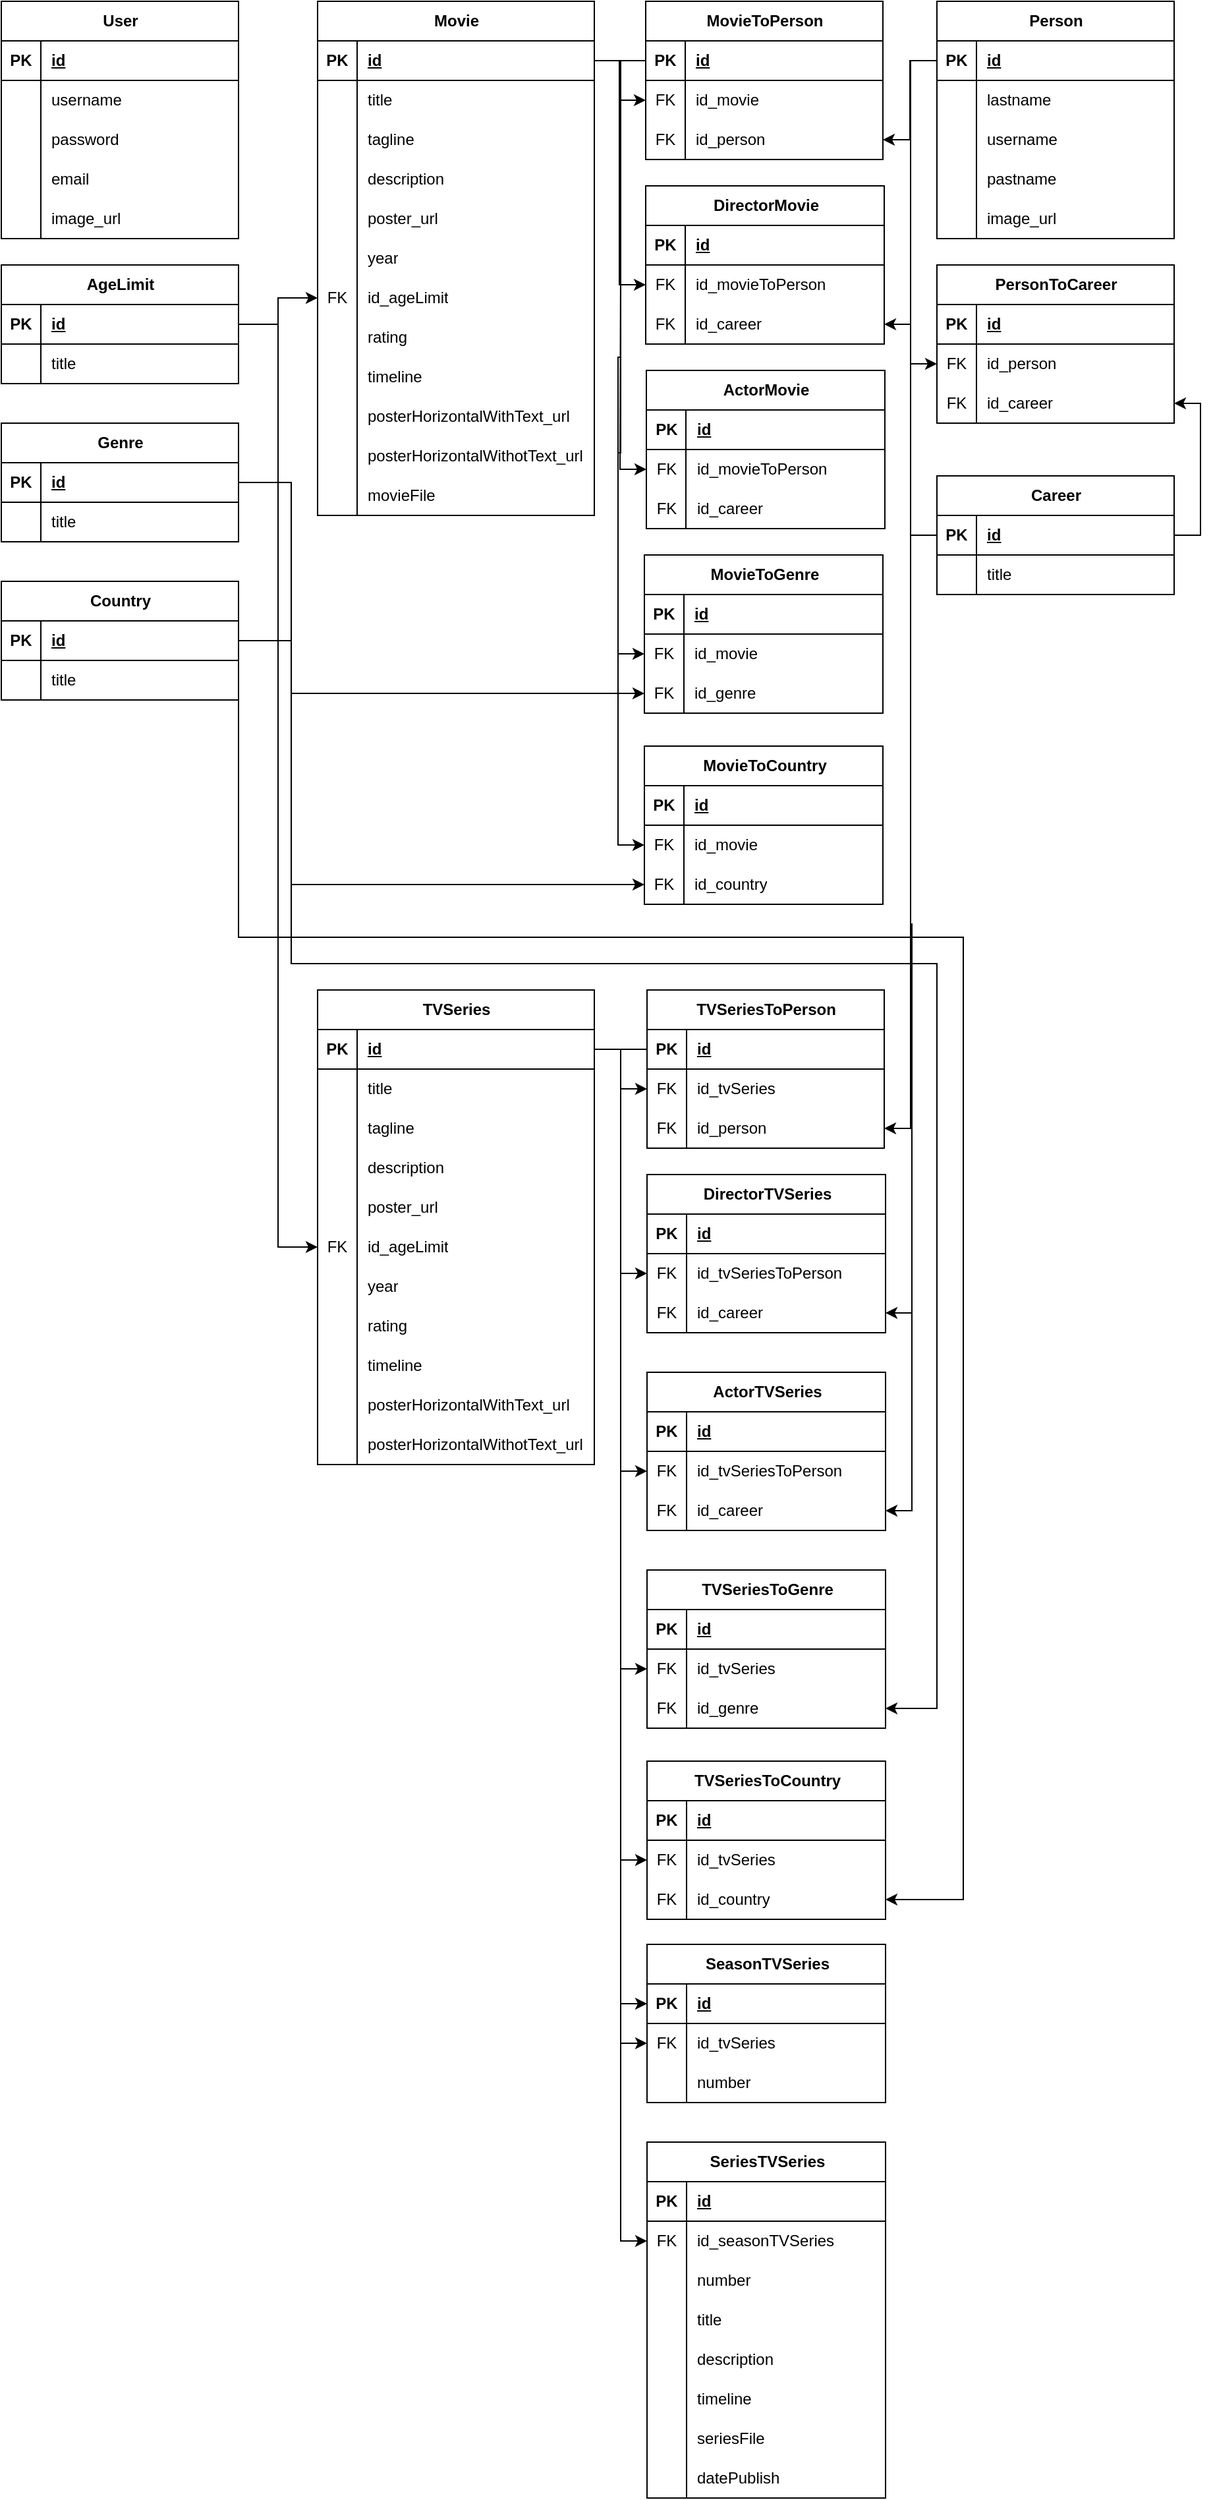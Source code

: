 <mxfile version="21.0.8" type="device"><diagram name="Страница 1" id="jnbGoAvsRhO_Hme_jN6U"><mxGraphModel dx="2298" dy="1031" grid="1" gridSize="10" guides="1" tooltips="1" connect="1" arrows="1" fold="1" page="1" pageScale="1" pageWidth="827" pageHeight="1169" math="0" shadow="0"><root><mxCell id="0"/><mxCell id="1" parent="0"/><mxCell id="SFeZ-SYQBJ8rvwTUXNEx-1" value="User" style="shape=table;startSize=30;container=1;collapsible=1;childLayout=tableLayout;fixedRows=1;rowLines=0;fontStyle=1;align=center;resizeLast=1;html=1;" vertex="1" parent="1"><mxGeometry x="20" y="70" width="180" height="180" as="geometry"/></mxCell><mxCell id="SFeZ-SYQBJ8rvwTUXNEx-2" value="" style="shape=tableRow;horizontal=0;startSize=0;swimlaneHead=0;swimlaneBody=0;fillColor=none;collapsible=0;dropTarget=0;points=[[0,0.5],[1,0.5]];portConstraint=eastwest;top=0;left=0;right=0;bottom=1;" vertex="1" parent="SFeZ-SYQBJ8rvwTUXNEx-1"><mxGeometry y="30" width="180" height="30" as="geometry"/></mxCell><mxCell id="SFeZ-SYQBJ8rvwTUXNEx-3" value="PK" style="shape=partialRectangle;connectable=0;fillColor=none;top=0;left=0;bottom=0;right=0;fontStyle=1;overflow=hidden;whiteSpace=wrap;html=1;" vertex="1" parent="SFeZ-SYQBJ8rvwTUXNEx-2"><mxGeometry width="30" height="30" as="geometry"><mxRectangle width="30" height="30" as="alternateBounds"/></mxGeometry></mxCell><mxCell id="SFeZ-SYQBJ8rvwTUXNEx-4" value="id" style="shape=partialRectangle;connectable=0;fillColor=none;top=0;left=0;bottom=0;right=0;align=left;spacingLeft=6;fontStyle=5;overflow=hidden;whiteSpace=wrap;html=1;" vertex="1" parent="SFeZ-SYQBJ8rvwTUXNEx-2"><mxGeometry x="30" width="150" height="30" as="geometry"><mxRectangle width="150" height="30" as="alternateBounds"/></mxGeometry></mxCell><mxCell id="SFeZ-SYQBJ8rvwTUXNEx-5" value="" style="shape=tableRow;horizontal=0;startSize=0;swimlaneHead=0;swimlaneBody=0;fillColor=none;collapsible=0;dropTarget=0;points=[[0,0.5],[1,0.5]];portConstraint=eastwest;top=0;left=0;right=0;bottom=0;" vertex="1" parent="SFeZ-SYQBJ8rvwTUXNEx-1"><mxGeometry y="60" width="180" height="30" as="geometry"/></mxCell><mxCell id="SFeZ-SYQBJ8rvwTUXNEx-6" value="" style="shape=partialRectangle;connectable=0;fillColor=none;top=0;left=0;bottom=0;right=0;editable=1;overflow=hidden;whiteSpace=wrap;html=1;" vertex="1" parent="SFeZ-SYQBJ8rvwTUXNEx-5"><mxGeometry width="30" height="30" as="geometry"><mxRectangle width="30" height="30" as="alternateBounds"/></mxGeometry></mxCell><mxCell id="SFeZ-SYQBJ8rvwTUXNEx-7" value="username" style="shape=partialRectangle;connectable=0;fillColor=none;top=0;left=0;bottom=0;right=0;align=left;spacingLeft=6;overflow=hidden;whiteSpace=wrap;html=1;" vertex="1" parent="SFeZ-SYQBJ8rvwTUXNEx-5"><mxGeometry x="30" width="150" height="30" as="geometry"><mxRectangle width="150" height="30" as="alternateBounds"/></mxGeometry></mxCell><mxCell id="SFeZ-SYQBJ8rvwTUXNEx-8" value="" style="shape=tableRow;horizontal=0;startSize=0;swimlaneHead=0;swimlaneBody=0;fillColor=none;collapsible=0;dropTarget=0;points=[[0,0.5],[1,0.5]];portConstraint=eastwest;top=0;left=0;right=0;bottom=0;" vertex="1" parent="SFeZ-SYQBJ8rvwTUXNEx-1"><mxGeometry y="90" width="180" height="30" as="geometry"/></mxCell><mxCell id="SFeZ-SYQBJ8rvwTUXNEx-9" value="" style="shape=partialRectangle;connectable=0;fillColor=none;top=0;left=0;bottom=0;right=0;editable=1;overflow=hidden;whiteSpace=wrap;html=1;" vertex="1" parent="SFeZ-SYQBJ8rvwTUXNEx-8"><mxGeometry width="30" height="30" as="geometry"><mxRectangle width="30" height="30" as="alternateBounds"/></mxGeometry></mxCell><mxCell id="SFeZ-SYQBJ8rvwTUXNEx-10" value="password" style="shape=partialRectangle;connectable=0;fillColor=none;top=0;left=0;bottom=0;right=0;align=left;spacingLeft=6;overflow=hidden;whiteSpace=wrap;html=1;" vertex="1" parent="SFeZ-SYQBJ8rvwTUXNEx-8"><mxGeometry x="30" width="150" height="30" as="geometry"><mxRectangle width="150" height="30" as="alternateBounds"/></mxGeometry></mxCell><mxCell id="SFeZ-SYQBJ8rvwTUXNEx-11" value="" style="shape=tableRow;horizontal=0;startSize=0;swimlaneHead=0;swimlaneBody=0;fillColor=none;collapsible=0;dropTarget=0;points=[[0,0.5],[1,0.5]];portConstraint=eastwest;top=0;left=0;right=0;bottom=0;" vertex="1" parent="SFeZ-SYQBJ8rvwTUXNEx-1"><mxGeometry y="120" width="180" height="30" as="geometry"/></mxCell><mxCell id="SFeZ-SYQBJ8rvwTUXNEx-12" value="" style="shape=partialRectangle;connectable=0;fillColor=none;top=0;left=0;bottom=0;right=0;editable=1;overflow=hidden;whiteSpace=wrap;html=1;" vertex="1" parent="SFeZ-SYQBJ8rvwTUXNEx-11"><mxGeometry width="30" height="30" as="geometry"><mxRectangle width="30" height="30" as="alternateBounds"/></mxGeometry></mxCell><mxCell id="SFeZ-SYQBJ8rvwTUXNEx-13" value="email" style="shape=partialRectangle;connectable=0;fillColor=none;top=0;left=0;bottom=0;right=0;align=left;spacingLeft=6;overflow=hidden;whiteSpace=wrap;html=1;" vertex="1" parent="SFeZ-SYQBJ8rvwTUXNEx-11"><mxGeometry x="30" width="150" height="30" as="geometry"><mxRectangle width="150" height="30" as="alternateBounds"/></mxGeometry></mxCell><mxCell id="SFeZ-SYQBJ8rvwTUXNEx-83" value="" style="shape=tableRow;horizontal=0;startSize=0;swimlaneHead=0;swimlaneBody=0;fillColor=none;collapsible=0;dropTarget=0;points=[[0,0.5],[1,0.5]];portConstraint=eastwest;top=0;left=0;right=0;bottom=0;" vertex="1" parent="SFeZ-SYQBJ8rvwTUXNEx-1"><mxGeometry y="150" width="180" height="30" as="geometry"/></mxCell><mxCell id="SFeZ-SYQBJ8rvwTUXNEx-84" value="" style="shape=partialRectangle;connectable=0;fillColor=none;top=0;left=0;bottom=0;right=0;editable=1;overflow=hidden;whiteSpace=wrap;html=1;" vertex="1" parent="SFeZ-SYQBJ8rvwTUXNEx-83"><mxGeometry width="30" height="30" as="geometry"><mxRectangle width="30" height="30" as="alternateBounds"/></mxGeometry></mxCell><mxCell id="SFeZ-SYQBJ8rvwTUXNEx-85" value="image_url" style="shape=partialRectangle;connectable=0;fillColor=none;top=0;left=0;bottom=0;right=0;align=left;spacingLeft=6;overflow=hidden;whiteSpace=wrap;html=1;" vertex="1" parent="SFeZ-SYQBJ8rvwTUXNEx-83"><mxGeometry x="30" width="150" height="30" as="geometry"><mxRectangle width="150" height="30" as="alternateBounds"/></mxGeometry></mxCell><mxCell id="SFeZ-SYQBJ8rvwTUXNEx-14" value="Movie" style="shape=table;startSize=30;container=1;collapsible=1;childLayout=tableLayout;fixedRows=1;rowLines=0;fontStyle=1;align=center;resizeLast=1;html=1;" vertex="1" parent="1"><mxGeometry x="260" y="70" width="210" height="390" as="geometry"/></mxCell><mxCell id="SFeZ-SYQBJ8rvwTUXNEx-15" value="" style="shape=tableRow;horizontal=0;startSize=0;swimlaneHead=0;swimlaneBody=0;fillColor=none;collapsible=0;dropTarget=0;points=[[0,0.5],[1,0.5]];portConstraint=eastwest;top=0;left=0;right=0;bottom=1;" vertex="1" parent="SFeZ-SYQBJ8rvwTUXNEx-14"><mxGeometry y="30" width="210" height="30" as="geometry"/></mxCell><mxCell id="SFeZ-SYQBJ8rvwTUXNEx-16" value="PK" style="shape=partialRectangle;connectable=0;fillColor=none;top=0;left=0;bottom=0;right=0;fontStyle=1;overflow=hidden;whiteSpace=wrap;html=1;" vertex="1" parent="SFeZ-SYQBJ8rvwTUXNEx-15"><mxGeometry width="30" height="30" as="geometry"><mxRectangle width="30" height="30" as="alternateBounds"/></mxGeometry></mxCell><mxCell id="SFeZ-SYQBJ8rvwTUXNEx-17" value="id" style="shape=partialRectangle;connectable=0;fillColor=none;top=0;left=0;bottom=0;right=0;align=left;spacingLeft=6;fontStyle=5;overflow=hidden;whiteSpace=wrap;html=1;" vertex="1" parent="SFeZ-SYQBJ8rvwTUXNEx-15"><mxGeometry x="30" width="180" height="30" as="geometry"><mxRectangle width="180" height="30" as="alternateBounds"/></mxGeometry></mxCell><mxCell id="SFeZ-SYQBJ8rvwTUXNEx-18" value="" style="shape=tableRow;horizontal=0;startSize=0;swimlaneHead=0;swimlaneBody=0;fillColor=none;collapsible=0;dropTarget=0;points=[[0,0.5],[1,0.5]];portConstraint=eastwest;top=0;left=0;right=0;bottom=0;" vertex="1" parent="SFeZ-SYQBJ8rvwTUXNEx-14"><mxGeometry y="60" width="210" height="30" as="geometry"/></mxCell><mxCell id="SFeZ-SYQBJ8rvwTUXNEx-19" value="" style="shape=partialRectangle;connectable=0;fillColor=none;top=0;left=0;bottom=0;right=0;editable=1;overflow=hidden;whiteSpace=wrap;html=1;" vertex="1" parent="SFeZ-SYQBJ8rvwTUXNEx-18"><mxGeometry width="30" height="30" as="geometry"><mxRectangle width="30" height="30" as="alternateBounds"/></mxGeometry></mxCell><mxCell id="SFeZ-SYQBJ8rvwTUXNEx-20" value="title" style="shape=partialRectangle;connectable=0;fillColor=none;top=0;left=0;bottom=0;right=0;align=left;spacingLeft=6;overflow=hidden;whiteSpace=wrap;html=1;" vertex="1" parent="SFeZ-SYQBJ8rvwTUXNEx-18"><mxGeometry x="30" width="180" height="30" as="geometry"><mxRectangle width="180" height="30" as="alternateBounds"/></mxGeometry></mxCell><mxCell id="SFeZ-SYQBJ8rvwTUXNEx-358" value="" style="shape=tableRow;horizontal=0;startSize=0;swimlaneHead=0;swimlaneBody=0;fillColor=none;collapsible=0;dropTarget=0;points=[[0,0.5],[1,0.5]];portConstraint=eastwest;top=0;left=0;right=0;bottom=0;" vertex="1" parent="SFeZ-SYQBJ8rvwTUXNEx-14"><mxGeometry y="90" width="210" height="30" as="geometry"/></mxCell><mxCell id="SFeZ-SYQBJ8rvwTUXNEx-359" value="" style="shape=partialRectangle;connectable=0;fillColor=none;top=0;left=0;bottom=0;right=0;editable=1;overflow=hidden;whiteSpace=wrap;html=1;" vertex="1" parent="SFeZ-SYQBJ8rvwTUXNEx-358"><mxGeometry width="30" height="30" as="geometry"><mxRectangle width="30" height="30" as="alternateBounds"/></mxGeometry></mxCell><mxCell id="SFeZ-SYQBJ8rvwTUXNEx-360" value="tagline" style="shape=partialRectangle;connectable=0;fillColor=none;top=0;left=0;bottom=0;right=0;align=left;spacingLeft=6;overflow=hidden;whiteSpace=wrap;html=1;" vertex="1" parent="SFeZ-SYQBJ8rvwTUXNEx-358"><mxGeometry x="30" width="180" height="30" as="geometry"><mxRectangle width="180" height="30" as="alternateBounds"/></mxGeometry></mxCell><mxCell id="SFeZ-SYQBJ8rvwTUXNEx-30" value="" style="shape=tableRow;horizontal=0;startSize=0;swimlaneHead=0;swimlaneBody=0;fillColor=none;collapsible=0;dropTarget=0;points=[[0,0.5],[1,0.5]];portConstraint=eastwest;top=0;left=0;right=0;bottom=0;" vertex="1" parent="SFeZ-SYQBJ8rvwTUXNEx-14"><mxGeometry y="120" width="210" height="30" as="geometry"/></mxCell><mxCell id="SFeZ-SYQBJ8rvwTUXNEx-31" value="" style="shape=partialRectangle;connectable=0;fillColor=none;top=0;left=0;bottom=0;right=0;editable=1;overflow=hidden;whiteSpace=wrap;html=1;" vertex="1" parent="SFeZ-SYQBJ8rvwTUXNEx-30"><mxGeometry width="30" height="30" as="geometry"><mxRectangle width="30" height="30" as="alternateBounds"/></mxGeometry></mxCell><mxCell id="SFeZ-SYQBJ8rvwTUXNEx-32" value="description" style="shape=partialRectangle;connectable=0;fillColor=none;top=0;left=0;bottom=0;right=0;align=left;spacingLeft=6;overflow=hidden;whiteSpace=wrap;html=1;" vertex="1" parent="SFeZ-SYQBJ8rvwTUXNEx-30"><mxGeometry x="30" width="180" height="30" as="geometry"><mxRectangle width="180" height="30" as="alternateBounds"/></mxGeometry></mxCell><mxCell id="SFeZ-SYQBJ8rvwTUXNEx-21" value="" style="shape=tableRow;horizontal=0;startSize=0;swimlaneHead=0;swimlaneBody=0;fillColor=none;collapsible=0;dropTarget=0;points=[[0,0.5],[1,0.5]];portConstraint=eastwest;top=0;left=0;right=0;bottom=0;" vertex="1" parent="SFeZ-SYQBJ8rvwTUXNEx-14"><mxGeometry y="150" width="210" height="30" as="geometry"/></mxCell><mxCell id="SFeZ-SYQBJ8rvwTUXNEx-22" value="" style="shape=partialRectangle;connectable=0;fillColor=none;top=0;left=0;bottom=0;right=0;editable=1;overflow=hidden;whiteSpace=wrap;html=1;" vertex="1" parent="SFeZ-SYQBJ8rvwTUXNEx-21"><mxGeometry width="30" height="30" as="geometry"><mxRectangle width="30" height="30" as="alternateBounds"/></mxGeometry></mxCell><mxCell id="SFeZ-SYQBJ8rvwTUXNEx-23" value="poster_url" style="shape=partialRectangle;connectable=0;fillColor=none;top=0;left=0;bottom=0;right=0;align=left;spacingLeft=6;overflow=hidden;whiteSpace=wrap;html=1;" vertex="1" parent="SFeZ-SYQBJ8rvwTUXNEx-21"><mxGeometry x="30" width="180" height="30" as="geometry"><mxRectangle width="180" height="30" as="alternateBounds"/></mxGeometry></mxCell><mxCell id="SFeZ-SYQBJ8rvwTUXNEx-24" value="" style="shape=tableRow;horizontal=0;startSize=0;swimlaneHead=0;swimlaneBody=0;fillColor=none;collapsible=0;dropTarget=0;points=[[0,0.5],[1,0.5]];portConstraint=eastwest;top=0;left=0;right=0;bottom=0;" vertex="1" parent="SFeZ-SYQBJ8rvwTUXNEx-14"><mxGeometry y="180" width="210" height="30" as="geometry"/></mxCell><mxCell id="SFeZ-SYQBJ8rvwTUXNEx-25" value="" style="shape=partialRectangle;connectable=0;fillColor=none;top=0;left=0;bottom=0;right=0;editable=1;overflow=hidden;whiteSpace=wrap;html=1;" vertex="1" parent="SFeZ-SYQBJ8rvwTUXNEx-24"><mxGeometry width="30" height="30" as="geometry"><mxRectangle width="30" height="30" as="alternateBounds"/></mxGeometry></mxCell><mxCell id="SFeZ-SYQBJ8rvwTUXNEx-26" value="year" style="shape=partialRectangle;connectable=0;fillColor=none;top=0;left=0;bottom=0;right=0;align=left;spacingLeft=6;overflow=hidden;whiteSpace=wrap;html=1;" vertex="1" parent="SFeZ-SYQBJ8rvwTUXNEx-24"><mxGeometry x="30" width="180" height="30" as="geometry"><mxRectangle width="180" height="30" as="alternateBounds"/></mxGeometry></mxCell><mxCell id="SFeZ-SYQBJ8rvwTUXNEx-27" value="" style="shape=tableRow;horizontal=0;startSize=0;swimlaneHead=0;swimlaneBody=0;fillColor=none;collapsible=0;dropTarget=0;points=[[0,0.5],[1,0.5]];portConstraint=eastwest;top=0;left=0;right=0;bottom=0;" vertex="1" parent="SFeZ-SYQBJ8rvwTUXNEx-14"><mxGeometry y="210" width="210" height="30" as="geometry"/></mxCell><mxCell id="SFeZ-SYQBJ8rvwTUXNEx-28" value="FK" style="shape=partialRectangle;connectable=0;fillColor=none;top=0;left=0;bottom=0;right=0;editable=1;overflow=hidden;whiteSpace=wrap;html=1;" vertex="1" parent="SFeZ-SYQBJ8rvwTUXNEx-27"><mxGeometry width="30" height="30" as="geometry"><mxRectangle width="30" height="30" as="alternateBounds"/></mxGeometry></mxCell><mxCell id="SFeZ-SYQBJ8rvwTUXNEx-29" value="id_ageLimit" style="shape=partialRectangle;connectable=0;fillColor=none;top=0;left=0;bottom=0;right=0;align=left;spacingLeft=6;overflow=hidden;whiteSpace=wrap;html=1;" vertex="1" parent="SFeZ-SYQBJ8rvwTUXNEx-27"><mxGeometry x="30" width="180" height="30" as="geometry"><mxRectangle width="180" height="30" as="alternateBounds"/></mxGeometry></mxCell><mxCell id="SFeZ-SYQBJ8rvwTUXNEx-165" value="" style="shape=tableRow;horizontal=0;startSize=0;swimlaneHead=0;swimlaneBody=0;fillColor=none;collapsible=0;dropTarget=0;points=[[0,0.5],[1,0.5]];portConstraint=eastwest;top=0;left=0;right=0;bottom=0;" vertex="1" parent="SFeZ-SYQBJ8rvwTUXNEx-14"><mxGeometry y="240" width="210" height="30" as="geometry"/></mxCell><mxCell id="SFeZ-SYQBJ8rvwTUXNEx-166" value="" style="shape=partialRectangle;connectable=0;fillColor=none;top=0;left=0;bottom=0;right=0;editable=1;overflow=hidden;whiteSpace=wrap;html=1;" vertex="1" parent="SFeZ-SYQBJ8rvwTUXNEx-165"><mxGeometry width="30" height="30" as="geometry"><mxRectangle width="30" height="30" as="alternateBounds"/></mxGeometry></mxCell><mxCell id="SFeZ-SYQBJ8rvwTUXNEx-167" value="rating" style="shape=partialRectangle;connectable=0;fillColor=none;top=0;left=0;bottom=0;right=0;align=left;spacingLeft=6;overflow=hidden;whiteSpace=wrap;html=1;" vertex="1" parent="SFeZ-SYQBJ8rvwTUXNEx-165"><mxGeometry x="30" width="180" height="30" as="geometry"><mxRectangle width="180" height="30" as="alternateBounds"/></mxGeometry></mxCell><mxCell id="SFeZ-SYQBJ8rvwTUXNEx-168" value="" style="shape=tableRow;horizontal=0;startSize=0;swimlaneHead=0;swimlaneBody=0;fillColor=none;collapsible=0;dropTarget=0;points=[[0,0.5],[1,0.5]];portConstraint=eastwest;top=0;left=0;right=0;bottom=0;" vertex="1" parent="SFeZ-SYQBJ8rvwTUXNEx-14"><mxGeometry y="270" width="210" height="30" as="geometry"/></mxCell><mxCell id="SFeZ-SYQBJ8rvwTUXNEx-169" value="" style="shape=partialRectangle;connectable=0;fillColor=none;top=0;left=0;bottom=0;right=0;editable=1;overflow=hidden;whiteSpace=wrap;html=1;" vertex="1" parent="SFeZ-SYQBJ8rvwTUXNEx-168"><mxGeometry width="30" height="30" as="geometry"><mxRectangle width="30" height="30" as="alternateBounds"/></mxGeometry></mxCell><mxCell id="SFeZ-SYQBJ8rvwTUXNEx-170" value="timeline" style="shape=partialRectangle;connectable=0;fillColor=none;top=0;left=0;bottom=0;right=0;align=left;spacingLeft=6;overflow=hidden;whiteSpace=wrap;html=1;" vertex="1" parent="SFeZ-SYQBJ8rvwTUXNEx-168"><mxGeometry x="30" width="180" height="30" as="geometry"><mxRectangle width="180" height="30" as="alternateBounds"/></mxGeometry></mxCell><mxCell id="SFeZ-SYQBJ8rvwTUXNEx-203" value="" style="shape=tableRow;horizontal=0;startSize=0;swimlaneHead=0;swimlaneBody=0;fillColor=none;collapsible=0;dropTarget=0;points=[[0,0.5],[1,0.5]];portConstraint=eastwest;top=0;left=0;right=0;bottom=0;" vertex="1" parent="SFeZ-SYQBJ8rvwTUXNEx-14"><mxGeometry y="300" width="210" height="30" as="geometry"/></mxCell><mxCell id="SFeZ-SYQBJ8rvwTUXNEx-204" value="" style="shape=partialRectangle;connectable=0;fillColor=none;top=0;left=0;bottom=0;right=0;editable=1;overflow=hidden;whiteSpace=wrap;html=1;" vertex="1" parent="SFeZ-SYQBJ8rvwTUXNEx-203"><mxGeometry width="30" height="30" as="geometry"><mxRectangle width="30" height="30" as="alternateBounds"/></mxGeometry></mxCell><mxCell id="SFeZ-SYQBJ8rvwTUXNEx-205" value="posterHorizontalWithText_url" style="shape=partialRectangle;connectable=0;fillColor=none;top=0;left=0;bottom=0;right=0;align=left;spacingLeft=6;overflow=hidden;whiteSpace=wrap;html=1;" vertex="1" parent="SFeZ-SYQBJ8rvwTUXNEx-203"><mxGeometry x="30" width="180" height="30" as="geometry"><mxRectangle width="180" height="30" as="alternateBounds"/></mxGeometry></mxCell><mxCell id="SFeZ-SYQBJ8rvwTUXNEx-206" value="" style="shape=tableRow;horizontal=0;startSize=0;swimlaneHead=0;swimlaneBody=0;fillColor=none;collapsible=0;dropTarget=0;points=[[0,0.5],[1,0.5]];portConstraint=eastwest;top=0;left=0;right=0;bottom=0;" vertex="1" parent="SFeZ-SYQBJ8rvwTUXNEx-14"><mxGeometry y="330" width="210" height="30" as="geometry"/></mxCell><mxCell id="SFeZ-SYQBJ8rvwTUXNEx-207" value="" style="shape=partialRectangle;connectable=0;fillColor=none;top=0;left=0;bottom=0;right=0;editable=1;overflow=hidden;whiteSpace=wrap;html=1;" vertex="1" parent="SFeZ-SYQBJ8rvwTUXNEx-206"><mxGeometry width="30" height="30" as="geometry"><mxRectangle width="30" height="30" as="alternateBounds"/></mxGeometry></mxCell><mxCell id="SFeZ-SYQBJ8rvwTUXNEx-208" value="posterHorizontalWithotText_url" style="shape=partialRectangle;connectable=0;fillColor=none;top=0;left=0;bottom=0;right=0;align=left;spacingLeft=6;overflow=hidden;whiteSpace=wrap;html=1;" vertex="1" parent="SFeZ-SYQBJ8rvwTUXNEx-206"><mxGeometry x="30" width="180" height="30" as="geometry"><mxRectangle width="180" height="30" as="alternateBounds"/></mxGeometry></mxCell><mxCell id="SFeZ-SYQBJ8rvwTUXNEx-212" value="" style="shape=tableRow;horizontal=0;startSize=0;swimlaneHead=0;swimlaneBody=0;fillColor=none;collapsible=0;dropTarget=0;points=[[0,0.5],[1,0.5]];portConstraint=eastwest;top=0;left=0;right=0;bottom=0;" vertex="1" parent="SFeZ-SYQBJ8rvwTUXNEx-14"><mxGeometry y="360" width="210" height="30" as="geometry"/></mxCell><mxCell id="SFeZ-SYQBJ8rvwTUXNEx-213" value="" style="shape=partialRectangle;connectable=0;fillColor=none;top=0;left=0;bottom=0;right=0;editable=1;overflow=hidden;whiteSpace=wrap;html=1;" vertex="1" parent="SFeZ-SYQBJ8rvwTUXNEx-212"><mxGeometry width="30" height="30" as="geometry"><mxRectangle width="30" height="30" as="alternateBounds"/></mxGeometry></mxCell><mxCell id="SFeZ-SYQBJ8rvwTUXNEx-214" value="movieFile" style="shape=partialRectangle;connectable=0;fillColor=none;top=0;left=0;bottom=0;right=0;align=left;spacingLeft=6;overflow=hidden;whiteSpace=wrap;html=1;" vertex="1" parent="SFeZ-SYQBJ8rvwTUXNEx-212"><mxGeometry x="30" width="180" height="30" as="geometry"><mxRectangle width="180" height="30" as="alternateBounds"/></mxGeometry></mxCell><mxCell id="SFeZ-SYQBJ8rvwTUXNEx-39" value="MovieToPerson" style="shape=table;startSize=30;container=1;collapsible=1;childLayout=tableLayout;fixedRows=1;rowLines=0;fontStyle=1;align=center;resizeLast=1;html=1;" vertex="1" parent="1"><mxGeometry x="509" y="70" width="180" height="120" as="geometry"/></mxCell><mxCell id="SFeZ-SYQBJ8rvwTUXNEx-40" value="" style="shape=tableRow;horizontal=0;startSize=0;swimlaneHead=0;swimlaneBody=0;fillColor=none;collapsible=0;dropTarget=0;points=[[0,0.5],[1,0.5]];portConstraint=eastwest;top=0;left=0;right=0;bottom=1;" vertex="1" parent="SFeZ-SYQBJ8rvwTUXNEx-39"><mxGeometry y="30" width="180" height="30" as="geometry"/></mxCell><mxCell id="SFeZ-SYQBJ8rvwTUXNEx-41" value="PK" style="shape=partialRectangle;connectable=0;fillColor=none;top=0;left=0;bottom=0;right=0;fontStyle=1;overflow=hidden;whiteSpace=wrap;html=1;" vertex="1" parent="SFeZ-SYQBJ8rvwTUXNEx-40"><mxGeometry width="30" height="30" as="geometry"><mxRectangle width="30" height="30" as="alternateBounds"/></mxGeometry></mxCell><mxCell id="SFeZ-SYQBJ8rvwTUXNEx-42" value="id" style="shape=partialRectangle;connectable=0;fillColor=none;top=0;left=0;bottom=0;right=0;align=left;spacingLeft=6;fontStyle=5;overflow=hidden;whiteSpace=wrap;html=1;" vertex="1" parent="SFeZ-SYQBJ8rvwTUXNEx-40"><mxGeometry x="30" width="150" height="30" as="geometry"><mxRectangle width="150" height="30" as="alternateBounds"/></mxGeometry></mxCell><mxCell id="SFeZ-SYQBJ8rvwTUXNEx-43" value="" style="shape=tableRow;horizontal=0;startSize=0;swimlaneHead=0;swimlaneBody=0;fillColor=none;collapsible=0;dropTarget=0;points=[[0,0.5],[1,0.5]];portConstraint=eastwest;top=0;left=0;right=0;bottom=0;" vertex="1" parent="SFeZ-SYQBJ8rvwTUXNEx-39"><mxGeometry y="60" width="180" height="30" as="geometry"/></mxCell><mxCell id="SFeZ-SYQBJ8rvwTUXNEx-44" value="FK" style="shape=partialRectangle;connectable=0;fillColor=none;top=0;left=0;bottom=0;right=0;editable=1;overflow=hidden;whiteSpace=wrap;html=1;" vertex="1" parent="SFeZ-SYQBJ8rvwTUXNEx-43"><mxGeometry width="30" height="30" as="geometry"><mxRectangle width="30" height="30" as="alternateBounds"/></mxGeometry></mxCell><mxCell id="SFeZ-SYQBJ8rvwTUXNEx-45" value="id_movie" style="shape=partialRectangle;connectable=0;fillColor=none;top=0;left=0;bottom=0;right=0;align=left;spacingLeft=6;overflow=hidden;whiteSpace=wrap;html=1;" vertex="1" parent="SFeZ-SYQBJ8rvwTUXNEx-43"><mxGeometry x="30" width="150" height="30" as="geometry"><mxRectangle width="150" height="30" as="alternateBounds"/></mxGeometry></mxCell><mxCell id="SFeZ-SYQBJ8rvwTUXNEx-46" value="" style="shape=tableRow;horizontal=0;startSize=0;swimlaneHead=0;swimlaneBody=0;fillColor=none;collapsible=0;dropTarget=0;points=[[0,0.5],[1,0.5]];portConstraint=eastwest;top=0;left=0;right=0;bottom=0;" vertex="1" parent="SFeZ-SYQBJ8rvwTUXNEx-39"><mxGeometry y="90" width="180" height="30" as="geometry"/></mxCell><mxCell id="SFeZ-SYQBJ8rvwTUXNEx-47" value="FK" style="shape=partialRectangle;connectable=0;fillColor=none;top=0;left=0;bottom=0;right=0;editable=1;overflow=hidden;whiteSpace=wrap;html=1;" vertex="1" parent="SFeZ-SYQBJ8rvwTUXNEx-46"><mxGeometry width="30" height="30" as="geometry"><mxRectangle width="30" height="30" as="alternateBounds"/></mxGeometry></mxCell><mxCell id="SFeZ-SYQBJ8rvwTUXNEx-48" value="id_person" style="shape=partialRectangle;connectable=0;fillColor=none;top=0;left=0;bottom=0;right=0;align=left;spacingLeft=6;overflow=hidden;whiteSpace=wrap;html=1;" vertex="1" parent="SFeZ-SYQBJ8rvwTUXNEx-46"><mxGeometry x="30" width="150" height="30" as="geometry"><mxRectangle width="150" height="30" as="alternateBounds"/></mxGeometry></mxCell><mxCell id="SFeZ-SYQBJ8rvwTUXNEx-61" value="Person" style="shape=table;startSize=30;container=1;collapsible=1;childLayout=tableLayout;fixedRows=1;rowLines=0;fontStyle=1;align=center;resizeLast=1;html=1;" vertex="1" parent="1"><mxGeometry x="730" y="70" width="180" height="180" as="geometry"/></mxCell><mxCell id="SFeZ-SYQBJ8rvwTUXNEx-62" value="" style="shape=tableRow;horizontal=0;startSize=0;swimlaneHead=0;swimlaneBody=0;fillColor=none;collapsible=0;dropTarget=0;points=[[0,0.5],[1,0.5]];portConstraint=eastwest;top=0;left=0;right=0;bottom=1;" vertex="1" parent="SFeZ-SYQBJ8rvwTUXNEx-61"><mxGeometry y="30" width="180" height="30" as="geometry"/></mxCell><mxCell id="SFeZ-SYQBJ8rvwTUXNEx-63" value="PK" style="shape=partialRectangle;connectable=0;fillColor=none;top=0;left=0;bottom=0;right=0;fontStyle=1;overflow=hidden;whiteSpace=wrap;html=1;" vertex="1" parent="SFeZ-SYQBJ8rvwTUXNEx-62"><mxGeometry width="30" height="30" as="geometry"><mxRectangle width="30" height="30" as="alternateBounds"/></mxGeometry></mxCell><mxCell id="SFeZ-SYQBJ8rvwTUXNEx-64" value="id" style="shape=partialRectangle;connectable=0;fillColor=none;top=0;left=0;bottom=0;right=0;align=left;spacingLeft=6;fontStyle=5;overflow=hidden;whiteSpace=wrap;html=1;" vertex="1" parent="SFeZ-SYQBJ8rvwTUXNEx-62"><mxGeometry x="30" width="150" height="30" as="geometry"><mxRectangle width="150" height="30" as="alternateBounds"/></mxGeometry></mxCell><mxCell id="SFeZ-SYQBJ8rvwTUXNEx-65" value="" style="shape=tableRow;horizontal=0;startSize=0;swimlaneHead=0;swimlaneBody=0;fillColor=none;collapsible=0;dropTarget=0;points=[[0,0.5],[1,0.5]];portConstraint=eastwest;top=0;left=0;right=0;bottom=0;" vertex="1" parent="SFeZ-SYQBJ8rvwTUXNEx-61"><mxGeometry y="60" width="180" height="30" as="geometry"/></mxCell><mxCell id="SFeZ-SYQBJ8rvwTUXNEx-66" value="" style="shape=partialRectangle;connectable=0;fillColor=none;top=0;left=0;bottom=0;right=0;editable=1;overflow=hidden;whiteSpace=wrap;html=1;" vertex="1" parent="SFeZ-SYQBJ8rvwTUXNEx-65"><mxGeometry width="30" height="30" as="geometry"><mxRectangle width="30" height="30" as="alternateBounds"/></mxGeometry></mxCell><mxCell id="SFeZ-SYQBJ8rvwTUXNEx-67" value="lastname" style="shape=partialRectangle;connectable=0;fillColor=none;top=0;left=0;bottom=0;right=0;align=left;spacingLeft=6;overflow=hidden;whiteSpace=wrap;html=1;" vertex="1" parent="SFeZ-SYQBJ8rvwTUXNEx-65"><mxGeometry x="30" width="150" height="30" as="geometry"><mxRectangle width="150" height="30" as="alternateBounds"/></mxGeometry></mxCell><mxCell id="SFeZ-SYQBJ8rvwTUXNEx-68" value="" style="shape=tableRow;horizontal=0;startSize=0;swimlaneHead=0;swimlaneBody=0;fillColor=none;collapsible=0;dropTarget=0;points=[[0,0.5],[1,0.5]];portConstraint=eastwest;top=0;left=0;right=0;bottom=0;" vertex="1" parent="SFeZ-SYQBJ8rvwTUXNEx-61"><mxGeometry y="90" width="180" height="30" as="geometry"/></mxCell><mxCell id="SFeZ-SYQBJ8rvwTUXNEx-69" value="" style="shape=partialRectangle;connectable=0;fillColor=none;top=0;left=0;bottom=0;right=0;editable=1;overflow=hidden;whiteSpace=wrap;html=1;" vertex="1" parent="SFeZ-SYQBJ8rvwTUXNEx-68"><mxGeometry width="30" height="30" as="geometry"><mxRectangle width="30" height="30" as="alternateBounds"/></mxGeometry></mxCell><mxCell id="SFeZ-SYQBJ8rvwTUXNEx-70" value="username" style="shape=partialRectangle;connectable=0;fillColor=none;top=0;left=0;bottom=0;right=0;align=left;spacingLeft=6;overflow=hidden;whiteSpace=wrap;html=1;" vertex="1" parent="SFeZ-SYQBJ8rvwTUXNEx-68"><mxGeometry x="30" width="150" height="30" as="geometry"><mxRectangle width="150" height="30" as="alternateBounds"/></mxGeometry></mxCell><mxCell id="SFeZ-SYQBJ8rvwTUXNEx-71" value="" style="shape=tableRow;horizontal=0;startSize=0;swimlaneHead=0;swimlaneBody=0;fillColor=none;collapsible=0;dropTarget=0;points=[[0,0.5],[1,0.5]];portConstraint=eastwest;top=0;left=0;right=0;bottom=0;" vertex="1" parent="SFeZ-SYQBJ8rvwTUXNEx-61"><mxGeometry y="120" width="180" height="30" as="geometry"/></mxCell><mxCell id="SFeZ-SYQBJ8rvwTUXNEx-72" value="" style="shape=partialRectangle;connectable=0;fillColor=none;top=0;left=0;bottom=0;right=0;editable=1;overflow=hidden;whiteSpace=wrap;html=1;" vertex="1" parent="SFeZ-SYQBJ8rvwTUXNEx-71"><mxGeometry width="30" height="30" as="geometry"><mxRectangle width="30" height="30" as="alternateBounds"/></mxGeometry></mxCell><mxCell id="SFeZ-SYQBJ8rvwTUXNEx-73" value="pastname" style="shape=partialRectangle;connectable=0;fillColor=none;top=0;left=0;bottom=0;right=0;align=left;spacingLeft=6;overflow=hidden;whiteSpace=wrap;html=1;" vertex="1" parent="SFeZ-SYQBJ8rvwTUXNEx-71"><mxGeometry x="30" width="150" height="30" as="geometry"><mxRectangle width="150" height="30" as="alternateBounds"/></mxGeometry></mxCell><mxCell id="SFeZ-SYQBJ8rvwTUXNEx-74" value="" style="shape=tableRow;horizontal=0;startSize=0;swimlaneHead=0;swimlaneBody=0;fillColor=none;collapsible=0;dropTarget=0;points=[[0,0.5],[1,0.5]];portConstraint=eastwest;top=0;left=0;right=0;bottom=0;" vertex="1" parent="SFeZ-SYQBJ8rvwTUXNEx-61"><mxGeometry y="150" width="180" height="30" as="geometry"/></mxCell><mxCell id="SFeZ-SYQBJ8rvwTUXNEx-75" value="" style="shape=partialRectangle;connectable=0;fillColor=none;top=0;left=0;bottom=0;right=0;editable=1;overflow=hidden;whiteSpace=wrap;html=1;" vertex="1" parent="SFeZ-SYQBJ8rvwTUXNEx-74"><mxGeometry width="30" height="30" as="geometry"><mxRectangle width="30" height="30" as="alternateBounds"/></mxGeometry></mxCell><mxCell id="SFeZ-SYQBJ8rvwTUXNEx-76" value="image_url" style="shape=partialRectangle;connectable=0;fillColor=none;top=0;left=0;bottom=0;right=0;align=left;spacingLeft=6;overflow=hidden;whiteSpace=wrap;html=1;" vertex="1" parent="SFeZ-SYQBJ8rvwTUXNEx-74"><mxGeometry x="30" width="150" height="30" as="geometry"><mxRectangle width="150" height="30" as="alternateBounds"/></mxGeometry></mxCell><mxCell id="SFeZ-SYQBJ8rvwTUXNEx-89" value="Career" style="shape=table;startSize=30;container=1;collapsible=1;childLayout=tableLayout;fixedRows=1;rowLines=0;fontStyle=1;align=center;resizeLast=1;html=1;" vertex="1" parent="1"><mxGeometry x="730" y="430" width="180" height="90" as="geometry"/></mxCell><mxCell id="SFeZ-SYQBJ8rvwTUXNEx-90" value="" style="shape=tableRow;horizontal=0;startSize=0;swimlaneHead=0;swimlaneBody=0;fillColor=none;collapsible=0;dropTarget=0;points=[[0,0.5],[1,0.5]];portConstraint=eastwest;top=0;left=0;right=0;bottom=1;" vertex="1" parent="SFeZ-SYQBJ8rvwTUXNEx-89"><mxGeometry y="30" width="180" height="30" as="geometry"/></mxCell><mxCell id="SFeZ-SYQBJ8rvwTUXNEx-91" value="PK" style="shape=partialRectangle;connectable=0;fillColor=none;top=0;left=0;bottom=0;right=0;fontStyle=1;overflow=hidden;whiteSpace=wrap;html=1;" vertex="1" parent="SFeZ-SYQBJ8rvwTUXNEx-90"><mxGeometry width="30" height="30" as="geometry"><mxRectangle width="30" height="30" as="alternateBounds"/></mxGeometry></mxCell><mxCell id="SFeZ-SYQBJ8rvwTUXNEx-92" value="id" style="shape=partialRectangle;connectable=0;fillColor=none;top=0;left=0;bottom=0;right=0;align=left;spacingLeft=6;fontStyle=5;overflow=hidden;whiteSpace=wrap;html=1;" vertex="1" parent="SFeZ-SYQBJ8rvwTUXNEx-90"><mxGeometry x="30" width="150" height="30" as="geometry"><mxRectangle width="150" height="30" as="alternateBounds"/></mxGeometry></mxCell><mxCell id="SFeZ-SYQBJ8rvwTUXNEx-93" value="" style="shape=tableRow;horizontal=0;startSize=0;swimlaneHead=0;swimlaneBody=0;fillColor=none;collapsible=0;dropTarget=0;points=[[0,0.5],[1,0.5]];portConstraint=eastwest;top=0;left=0;right=0;bottom=0;" vertex="1" parent="SFeZ-SYQBJ8rvwTUXNEx-89"><mxGeometry y="60" width="180" height="30" as="geometry"/></mxCell><mxCell id="SFeZ-SYQBJ8rvwTUXNEx-94" value="" style="shape=partialRectangle;connectable=0;fillColor=none;top=0;left=0;bottom=0;right=0;editable=1;overflow=hidden;whiteSpace=wrap;html=1;" vertex="1" parent="SFeZ-SYQBJ8rvwTUXNEx-93"><mxGeometry width="30" height="30" as="geometry"><mxRectangle width="30" height="30" as="alternateBounds"/></mxGeometry></mxCell><mxCell id="SFeZ-SYQBJ8rvwTUXNEx-95" value="title" style="shape=partialRectangle;connectable=0;fillColor=none;top=0;left=0;bottom=0;right=0;align=left;spacingLeft=6;overflow=hidden;whiteSpace=wrap;html=1;" vertex="1" parent="SFeZ-SYQBJ8rvwTUXNEx-93"><mxGeometry x="30" width="150" height="30" as="geometry"><mxRectangle width="150" height="30" as="alternateBounds"/></mxGeometry></mxCell><mxCell id="SFeZ-SYQBJ8rvwTUXNEx-105" value="PersonToCareer" style="shape=table;startSize=30;container=1;collapsible=1;childLayout=tableLayout;fixedRows=1;rowLines=0;fontStyle=1;align=center;resizeLast=1;html=1;" vertex="1" parent="1"><mxGeometry x="730" y="270" width="180" height="120" as="geometry"/></mxCell><mxCell id="SFeZ-SYQBJ8rvwTUXNEx-106" value="" style="shape=tableRow;horizontal=0;startSize=0;swimlaneHead=0;swimlaneBody=0;fillColor=none;collapsible=0;dropTarget=0;points=[[0,0.5],[1,0.5]];portConstraint=eastwest;top=0;left=0;right=0;bottom=1;" vertex="1" parent="SFeZ-SYQBJ8rvwTUXNEx-105"><mxGeometry y="30" width="180" height="30" as="geometry"/></mxCell><mxCell id="SFeZ-SYQBJ8rvwTUXNEx-107" value="PK" style="shape=partialRectangle;connectable=0;fillColor=none;top=0;left=0;bottom=0;right=0;fontStyle=1;overflow=hidden;whiteSpace=wrap;html=1;" vertex="1" parent="SFeZ-SYQBJ8rvwTUXNEx-106"><mxGeometry width="30" height="30" as="geometry"><mxRectangle width="30" height="30" as="alternateBounds"/></mxGeometry></mxCell><mxCell id="SFeZ-SYQBJ8rvwTUXNEx-108" value="id" style="shape=partialRectangle;connectable=0;fillColor=none;top=0;left=0;bottom=0;right=0;align=left;spacingLeft=6;fontStyle=5;overflow=hidden;whiteSpace=wrap;html=1;" vertex="1" parent="SFeZ-SYQBJ8rvwTUXNEx-106"><mxGeometry x="30" width="150" height="30" as="geometry"><mxRectangle width="150" height="30" as="alternateBounds"/></mxGeometry></mxCell><mxCell id="SFeZ-SYQBJ8rvwTUXNEx-109" value="" style="shape=tableRow;horizontal=0;startSize=0;swimlaneHead=0;swimlaneBody=0;fillColor=none;collapsible=0;dropTarget=0;points=[[0,0.5],[1,0.5]];portConstraint=eastwest;top=0;left=0;right=0;bottom=0;" vertex="1" parent="SFeZ-SYQBJ8rvwTUXNEx-105"><mxGeometry y="60" width="180" height="30" as="geometry"/></mxCell><mxCell id="SFeZ-SYQBJ8rvwTUXNEx-110" value="FK" style="shape=partialRectangle;connectable=0;fillColor=none;top=0;left=0;bottom=0;right=0;editable=1;overflow=hidden;whiteSpace=wrap;html=1;" vertex="1" parent="SFeZ-SYQBJ8rvwTUXNEx-109"><mxGeometry width="30" height="30" as="geometry"><mxRectangle width="30" height="30" as="alternateBounds"/></mxGeometry></mxCell><mxCell id="SFeZ-SYQBJ8rvwTUXNEx-111" value="id_person" style="shape=partialRectangle;connectable=0;fillColor=none;top=0;left=0;bottom=0;right=0;align=left;spacingLeft=6;overflow=hidden;whiteSpace=wrap;html=1;" vertex="1" parent="SFeZ-SYQBJ8rvwTUXNEx-109"><mxGeometry x="30" width="150" height="30" as="geometry"><mxRectangle width="150" height="30" as="alternateBounds"/></mxGeometry></mxCell><mxCell id="SFeZ-SYQBJ8rvwTUXNEx-112" value="" style="shape=tableRow;horizontal=0;startSize=0;swimlaneHead=0;swimlaneBody=0;fillColor=none;collapsible=0;dropTarget=0;points=[[0,0.5],[1,0.5]];portConstraint=eastwest;top=0;left=0;right=0;bottom=0;" vertex="1" parent="SFeZ-SYQBJ8rvwTUXNEx-105"><mxGeometry y="90" width="180" height="30" as="geometry"/></mxCell><mxCell id="SFeZ-SYQBJ8rvwTUXNEx-113" value="FK" style="shape=partialRectangle;connectable=0;fillColor=none;top=0;left=0;bottom=0;right=0;editable=1;overflow=hidden;whiteSpace=wrap;html=1;" vertex="1" parent="SFeZ-SYQBJ8rvwTUXNEx-112"><mxGeometry width="30" height="30" as="geometry"><mxRectangle width="30" height="30" as="alternateBounds"/></mxGeometry></mxCell><mxCell id="SFeZ-SYQBJ8rvwTUXNEx-114" value="id_career" style="shape=partialRectangle;connectable=0;fillColor=none;top=0;left=0;bottom=0;right=0;align=left;spacingLeft=6;overflow=hidden;whiteSpace=wrap;html=1;" vertex="1" parent="SFeZ-SYQBJ8rvwTUXNEx-112"><mxGeometry x="30" width="150" height="30" as="geometry"><mxRectangle width="150" height="30" as="alternateBounds"/></mxGeometry></mxCell><mxCell id="SFeZ-SYQBJ8rvwTUXNEx-125" style="edgeStyle=orthogonalEdgeStyle;rounded=0;orthogonalLoop=1;jettySize=auto;html=1;exitX=0;exitY=0.5;exitDx=0;exitDy=0;entryX=0;entryY=0.5;entryDx=0;entryDy=0;" edge="1" parent="1" source="SFeZ-SYQBJ8rvwTUXNEx-62" target="SFeZ-SYQBJ8rvwTUXNEx-109"><mxGeometry relative="1" as="geometry"/></mxCell><mxCell id="SFeZ-SYQBJ8rvwTUXNEx-127" style="edgeStyle=orthogonalEdgeStyle;rounded=0;orthogonalLoop=1;jettySize=auto;html=1;exitX=0;exitY=0.5;exitDx=0;exitDy=0;entryX=1;entryY=0.5;entryDx=0;entryDy=0;" edge="1" parent="1" source="SFeZ-SYQBJ8rvwTUXNEx-62" target="SFeZ-SYQBJ8rvwTUXNEx-46"><mxGeometry relative="1" as="geometry"/></mxCell><mxCell id="SFeZ-SYQBJ8rvwTUXNEx-149" value="DirectorMovie" style="shape=table;startSize=30;container=1;collapsible=1;childLayout=tableLayout;fixedRows=1;rowLines=0;fontStyle=1;align=center;resizeLast=1;html=1;" vertex="1" parent="1"><mxGeometry x="509" y="210" width="181" height="120" as="geometry"/></mxCell><mxCell id="SFeZ-SYQBJ8rvwTUXNEx-150" value="" style="shape=tableRow;horizontal=0;startSize=0;swimlaneHead=0;swimlaneBody=0;fillColor=none;collapsible=0;dropTarget=0;points=[[0,0.5],[1,0.5]];portConstraint=eastwest;top=0;left=0;right=0;bottom=1;" vertex="1" parent="SFeZ-SYQBJ8rvwTUXNEx-149"><mxGeometry y="30" width="181" height="30" as="geometry"/></mxCell><mxCell id="SFeZ-SYQBJ8rvwTUXNEx-151" value="PK" style="shape=partialRectangle;connectable=0;fillColor=none;top=0;left=0;bottom=0;right=0;fontStyle=1;overflow=hidden;whiteSpace=wrap;html=1;" vertex="1" parent="SFeZ-SYQBJ8rvwTUXNEx-150"><mxGeometry width="30" height="30" as="geometry"><mxRectangle width="30" height="30" as="alternateBounds"/></mxGeometry></mxCell><mxCell id="SFeZ-SYQBJ8rvwTUXNEx-152" value="id" style="shape=partialRectangle;connectable=0;fillColor=none;top=0;left=0;bottom=0;right=0;align=left;spacingLeft=6;fontStyle=5;overflow=hidden;whiteSpace=wrap;html=1;" vertex="1" parent="SFeZ-SYQBJ8rvwTUXNEx-150"><mxGeometry x="30" width="151" height="30" as="geometry"><mxRectangle width="151" height="30" as="alternateBounds"/></mxGeometry></mxCell><mxCell id="SFeZ-SYQBJ8rvwTUXNEx-153" value="" style="shape=tableRow;horizontal=0;startSize=0;swimlaneHead=0;swimlaneBody=0;fillColor=none;collapsible=0;dropTarget=0;points=[[0,0.5],[1,0.5]];portConstraint=eastwest;top=0;left=0;right=0;bottom=0;" vertex="1" parent="SFeZ-SYQBJ8rvwTUXNEx-149"><mxGeometry y="60" width="181" height="30" as="geometry"/></mxCell><mxCell id="SFeZ-SYQBJ8rvwTUXNEx-154" value="FK" style="shape=partialRectangle;connectable=0;fillColor=none;top=0;left=0;bottom=0;right=0;editable=1;overflow=hidden;whiteSpace=wrap;html=1;" vertex="1" parent="SFeZ-SYQBJ8rvwTUXNEx-153"><mxGeometry width="30" height="30" as="geometry"><mxRectangle width="30" height="30" as="alternateBounds"/></mxGeometry></mxCell><mxCell id="SFeZ-SYQBJ8rvwTUXNEx-155" value="id_movieToPerson" style="shape=partialRectangle;connectable=0;fillColor=none;top=0;left=0;bottom=0;right=0;align=left;spacingLeft=6;overflow=hidden;whiteSpace=wrap;html=1;" vertex="1" parent="SFeZ-SYQBJ8rvwTUXNEx-153"><mxGeometry x="30" width="151" height="30" as="geometry"><mxRectangle width="151" height="30" as="alternateBounds"/></mxGeometry></mxCell><mxCell id="SFeZ-SYQBJ8rvwTUXNEx-156" value="" style="shape=tableRow;horizontal=0;startSize=0;swimlaneHead=0;swimlaneBody=0;fillColor=none;collapsible=0;dropTarget=0;points=[[0,0.5],[1,0.5]];portConstraint=eastwest;top=0;left=0;right=0;bottom=0;" vertex="1" parent="SFeZ-SYQBJ8rvwTUXNEx-149"><mxGeometry y="90" width="181" height="30" as="geometry"/></mxCell><mxCell id="SFeZ-SYQBJ8rvwTUXNEx-157" value="FK" style="shape=partialRectangle;connectable=0;fillColor=none;top=0;left=0;bottom=0;right=0;editable=1;overflow=hidden;whiteSpace=wrap;html=1;" vertex="1" parent="SFeZ-SYQBJ8rvwTUXNEx-156"><mxGeometry width="30" height="30" as="geometry"><mxRectangle width="30" height="30" as="alternateBounds"/></mxGeometry></mxCell><mxCell id="SFeZ-SYQBJ8rvwTUXNEx-158" value="id_career" style="shape=partialRectangle;connectable=0;fillColor=none;top=0;left=0;bottom=0;right=0;align=left;spacingLeft=6;overflow=hidden;whiteSpace=wrap;html=1;" vertex="1" parent="SFeZ-SYQBJ8rvwTUXNEx-156"><mxGeometry x="30" width="151" height="30" as="geometry"><mxRectangle width="151" height="30" as="alternateBounds"/></mxGeometry></mxCell><mxCell id="SFeZ-SYQBJ8rvwTUXNEx-215" value="TVSeries" style="shape=table;startSize=30;container=1;collapsible=1;childLayout=tableLayout;fixedRows=1;rowLines=0;fontStyle=1;align=center;resizeLast=1;html=1;" vertex="1" parent="1"><mxGeometry x="260" y="820" width="210" height="360" as="geometry"/></mxCell><mxCell id="SFeZ-SYQBJ8rvwTUXNEx-216" value="" style="shape=tableRow;horizontal=0;startSize=0;swimlaneHead=0;swimlaneBody=0;fillColor=none;collapsible=0;dropTarget=0;points=[[0,0.5],[1,0.5]];portConstraint=eastwest;top=0;left=0;right=0;bottom=1;" vertex="1" parent="SFeZ-SYQBJ8rvwTUXNEx-215"><mxGeometry y="30" width="210" height="30" as="geometry"/></mxCell><mxCell id="SFeZ-SYQBJ8rvwTUXNEx-217" value="PK" style="shape=partialRectangle;connectable=0;fillColor=none;top=0;left=0;bottom=0;right=0;fontStyle=1;overflow=hidden;whiteSpace=wrap;html=1;" vertex="1" parent="SFeZ-SYQBJ8rvwTUXNEx-216"><mxGeometry width="30" height="30" as="geometry"><mxRectangle width="30" height="30" as="alternateBounds"/></mxGeometry></mxCell><mxCell id="SFeZ-SYQBJ8rvwTUXNEx-218" value="id" style="shape=partialRectangle;connectable=0;fillColor=none;top=0;left=0;bottom=0;right=0;align=left;spacingLeft=6;fontStyle=5;overflow=hidden;whiteSpace=wrap;html=1;" vertex="1" parent="SFeZ-SYQBJ8rvwTUXNEx-216"><mxGeometry x="30" width="180" height="30" as="geometry"><mxRectangle width="180" height="30" as="alternateBounds"/></mxGeometry></mxCell><mxCell id="SFeZ-SYQBJ8rvwTUXNEx-593" value="" style="shape=tableRow;horizontal=0;startSize=0;swimlaneHead=0;swimlaneBody=0;fillColor=none;collapsible=0;dropTarget=0;points=[[0,0.5],[1,0.5]];portConstraint=eastwest;top=0;left=0;right=0;bottom=0;" vertex="1" parent="SFeZ-SYQBJ8rvwTUXNEx-215"><mxGeometry y="60" width="210" height="30" as="geometry"/></mxCell><mxCell id="SFeZ-SYQBJ8rvwTUXNEx-594" value="" style="shape=partialRectangle;connectable=0;fillColor=none;top=0;left=0;bottom=0;right=0;editable=1;overflow=hidden;whiteSpace=wrap;html=1;" vertex="1" parent="SFeZ-SYQBJ8rvwTUXNEx-593"><mxGeometry width="30" height="30" as="geometry"><mxRectangle width="30" height="30" as="alternateBounds"/></mxGeometry></mxCell><mxCell id="SFeZ-SYQBJ8rvwTUXNEx-595" value="title" style="shape=partialRectangle;connectable=0;fillColor=none;top=0;left=0;bottom=0;right=0;align=left;spacingLeft=6;overflow=hidden;whiteSpace=wrap;html=1;" vertex="1" parent="SFeZ-SYQBJ8rvwTUXNEx-593"><mxGeometry x="30" width="180" height="30" as="geometry"><mxRectangle width="180" height="30" as="alternateBounds"/></mxGeometry></mxCell><mxCell id="SFeZ-SYQBJ8rvwTUXNEx-596" value="" style="shape=tableRow;horizontal=0;startSize=0;swimlaneHead=0;swimlaneBody=0;fillColor=none;collapsible=0;dropTarget=0;points=[[0,0.5],[1,0.5]];portConstraint=eastwest;top=0;left=0;right=0;bottom=0;" vertex="1" parent="SFeZ-SYQBJ8rvwTUXNEx-215"><mxGeometry y="90" width="210" height="30" as="geometry"/></mxCell><mxCell id="SFeZ-SYQBJ8rvwTUXNEx-597" value="" style="shape=partialRectangle;connectable=0;fillColor=none;top=0;left=0;bottom=0;right=0;editable=1;overflow=hidden;whiteSpace=wrap;html=1;" vertex="1" parent="SFeZ-SYQBJ8rvwTUXNEx-596"><mxGeometry width="30" height="30" as="geometry"><mxRectangle width="30" height="30" as="alternateBounds"/></mxGeometry></mxCell><mxCell id="SFeZ-SYQBJ8rvwTUXNEx-598" value="tagline" style="shape=partialRectangle;connectable=0;fillColor=none;top=0;left=0;bottom=0;right=0;align=left;spacingLeft=6;overflow=hidden;whiteSpace=wrap;html=1;" vertex="1" parent="SFeZ-SYQBJ8rvwTUXNEx-596"><mxGeometry x="30" width="180" height="30" as="geometry"><mxRectangle width="180" height="30" as="alternateBounds"/></mxGeometry></mxCell><mxCell id="SFeZ-SYQBJ8rvwTUXNEx-599" value="" style="shape=tableRow;horizontal=0;startSize=0;swimlaneHead=0;swimlaneBody=0;fillColor=none;collapsible=0;dropTarget=0;points=[[0,0.5],[1,0.5]];portConstraint=eastwest;top=0;left=0;right=0;bottom=0;" vertex="1" parent="SFeZ-SYQBJ8rvwTUXNEx-215"><mxGeometry y="120" width="210" height="30" as="geometry"/></mxCell><mxCell id="SFeZ-SYQBJ8rvwTUXNEx-600" value="" style="shape=partialRectangle;connectable=0;fillColor=none;top=0;left=0;bottom=0;right=0;editable=1;overflow=hidden;whiteSpace=wrap;html=1;" vertex="1" parent="SFeZ-SYQBJ8rvwTUXNEx-599"><mxGeometry width="30" height="30" as="geometry"><mxRectangle width="30" height="30" as="alternateBounds"/></mxGeometry></mxCell><mxCell id="SFeZ-SYQBJ8rvwTUXNEx-601" value="description" style="shape=partialRectangle;connectable=0;fillColor=none;top=0;left=0;bottom=0;right=0;align=left;spacingLeft=6;overflow=hidden;whiteSpace=wrap;html=1;" vertex="1" parent="SFeZ-SYQBJ8rvwTUXNEx-599"><mxGeometry x="30" width="180" height="30" as="geometry"><mxRectangle width="180" height="30" as="alternateBounds"/></mxGeometry></mxCell><mxCell id="SFeZ-SYQBJ8rvwTUXNEx-602" value="" style="shape=tableRow;horizontal=0;startSize=0;swimlaneHead=0;swimlaneBody=0;fillColor=none;collapsible=0;dropTarget=0;points=[[0,0.5],[1,0.5]];portConstraint=eastwest;top=0;left=0;right=0;bottom=0;" vertex="1" parent="SFeZ-SYQBJ8rvwTUXNEx-215"><mxGeometry y="150" width="210" height="30" as="geometry"/></mxCell><mxCell id="SFeZ-SYQBJ8rvwTUXNEx-603" value="" style="shape=partialRectangle;connectable=0;fillColor=none;top=0;left=0;bottom=0;right=0;editable=1;overflow=hidden;whiteSpace=wrap;html=1;" vertex="1" parent="SFeZ-SYQBJ8rvwTUXNEx-602"><mxGeometry width="30" height="30" as="geometry"><mxRectangle width="30" height="30" as="alternateBounds"/></mxGeometry></mxCell><mxCell id="SFeZ-SYQBJ8rvwTUXNEx-604" value="poster_url" style="shape=partialRectangle;connectable=0;fillColor=none;top=0;left=0;bottom=0;right=0;align=left;spacingLeft=6;overflow=hidden;whiteSpace=wrap;html=1;" vertex="1" parent="SFeZ-SYQBJ8rvwTUXNEx-602"><mxGeometry x="30" width="180" height="30" as="geometry"><mxRectangle width="180" height="30" as="alternateBounds"/></mxGeometry></mxCell><mxCell id="SFeZ-SYQBJ8rvwTUXNEx-608" value="" style="shape=tableRow;horizontal=0;startSize=0;swimlaneHead=0;swimlaneBody=0;fillColor=none;collapsible=0;dropTarget=0;points=[[0,0.5],[1,0.5]];portConstraint=eastwest;top=0;left=0;right=0;bottom=0;" vertex="1" parent="SFeZ-SYQBJ8rvwTUXNEx-215"><mxGeometry y="180" width="210" height="30" as="geometry"/></mxCell><mxCell id="SFeZ-SYQBJ8rvwTUXNEx-609" value="FK" style="shape=partialRectangle;connectable=0;fillColor=none;top=0;left=0;bottom=0;right=0;editable=1;overflow=hidden;whiteSpace=wrap;html=1;" vertex="1" parent="SFeZ-SYQBJ8rvwTUXNEx-608"><mxGeometry width="30" height="30" as="geometry"><mxRectangle width="30" height="30" as="alternateBounds"/></mxGeometry></mxCell><mxCell id="SFeZ-SYQBJ8rvwTUXNEx-610" value="id_ageLimit" style="shape=partialRectangle;connectable=0;fillColor=none;top=0;left=0;bottom=0;right=0;align=left;spacingLeft=6;overflow=hidden;whiteSpace=wrap;html=1;" vertex="1" parent="SFeZ-SYQBJ8rvwTUXNEx-608"><mxGeometry x="30" width="180" height="30" as="geometry"><mxRectangle width="180" height="30" as="alternateBounds"/></mxGeometry></mxCell><mxCell id="SFeZ-SYQBJ8rvwTUXNEx-605" value="" style="shape=tableRow;horizontal=0;startSize=0;swimlaneHead=0;swimlaneBody=0;fillColor=none;collapsible=0;dropTarget=0;points=[[0,0.5],[1,0.5]];portConstraint=eastwest;top=0;left=0;right=0;bottom=0;" vertex="1" parent="SFeZ-SYQBJ8rvwTUXNEx-215"><mxGeometry y="210" width="210" height="30" as="geometry"/></mxCell><mxCell id="SFeZ-SYQBJ8rvwTUXNEx-606" value="" style="shape=partialRectangle;connectable=0;fillColor=none;top=0;left=0;bottom=0;right=0;editable=1;overflow=hidden;whiteSpace=wrap;html=1;" vertex="1" parent="SFeZ-SYQBJ8rvwTUXNEx-605"><mxGeometry width="30" height="30" as="geometry"><mxRectangle width="30" height="30" as="alternateBounds"/></mxGeometry></mxCell><mxCell id="SFeZ-SYQBJ8rvwTUXNEx-607" value="year" style="shape=partialRectangle;connectable=0;fillColor=none;top=0;left=0;bottom=0;right=0;align=left;spacingLeft=6;overflow=hidden;whiteSpace=wrap;html=1;" vertex="1" parent="SFeZ-SYQBJ8rvwTUXNEx-605"><mxGeometry x="30" width="180" height="30" as="geometry"><mxRectangle width="180" height="30" as="alternateBounds"/></mxGeometry></mxCell><mxCell id="SFeZ-SYQBJ8rvwTUXNEx-569" value="" style="shape=tableRow;horizontal=0;startSize=0;swimlaneHead=0;swimlaneBody=0;fillColor=none;collapsible=0;dropTarget=0;points=[[0,0.5],[1,0.5]];portConstraint=eastwest;top=0;left=0;right=0;bottom=0;" vertex="1" parent="SFeZ-SYQBJ8rvwTUXNEx-215"><mxGeometry y="240" width="210" height="30" as="geometry"/></mxCell><mxCell id="SFeZ-SYQBJ8rvwTUXNEx-570" value="" style="shape=partialRectangle;connectable=0;fillColor=none;top=0;left=0;bottom=0;right=0;editable=1;overflow=hidden;whiteSpace=wrap;html=1;" vertex="1" parent="SFeZ-SYQBJ8rvwTUXNEx-569"><mxGeometry width="30" height="30" as="geometry"><mxRectangle width="30" height="30" as="alternateBounds"/></mxGeometry></mxCell><mxCell id="SFeZ-SYQBJ8rvwTUXNEx-571" value="rating" style="shape=partialRectangle;connectable=0;fillColor=none;top=0;left=0;bottom=0;right=0;align=left;spacingLeft=6;overflow=hidden;whiteSpace=wrap;html=1;" vertex="1" parent="SFeZ-SYQBJ8rvwTUXNEx-569"><mxGeometry x="30" width="180" height="30" as="geometry"><mxRectangle width="180" height="30" as="alternateBounds"/></mxGeometry></mxCell><mxCell id="SFeZ-SYQBJ8rvwTUXNEx-566" value="" style="shape=tableRow;horizontal=0;startSize=0;swimlaneHead=0;swimlaneBody=0;fillColor=none;collapsible=0;dropTarget=0;points=[[0,0.5],[1,0.5]];portConstraint=eastwest;top=0;left=0;right=0;bottom=0;" vertex="1" parent="SFeZ-SYQBJ8rvwTUXNEx-215"><mxGeometry y="270" width="210" height="30" as="geometry"/></mxCell><mxCell id="SFeZ-SYQBJ8rvwTUXNEx-567" value="" style="shape=partialRectangle;connectable=0;fillColor=none;top=0;left=0;bottom=0;right=0;editable=1;overflow=hidden;whiteSpace=wrap;html=1;" vertex="1" parent="SFeZ-SYQBJ8rvwTUXNEx-566"><mxGeometry width="30" height="30" as="geometry"><mxRectangle width="30" height="30" as="alternateBounds"/></mxGeometry></mxCell><mxCell id="SFeZ-SYQBJ8rvwTUXNEx-568" value="timeline" style="shape=partialRectangle;connectable=0;fillColor=none;top=0;left=0;bottom=0;right=0;align=left;spacingLeft=6;overflow=hidden;whiteSpace=wrap;html=1;" vertex="1" parent="SFeZ-SYQBJ8rvwTUXNEx-566"><mxGeometry x="30" width="180" height="30" as="geometry"><mxRectangle width="180" height="30" as="alternateBounds"/></mxGeometry></mxCell><mxCell id="SFeZ-SYQBJ8rvwTUXNEx-563" value="" style="shape=tableRow;horizontal=0;startSize=0;swimlaneHead=0;swimlaneBody=0;fillColor=none;collapsible=0;dropTarget=0;points=[[0,0.5],[1,0.5]];portConstraint=eastwest;top=0;left=0;right=0;bottom=0;" vertex="1" parent="SFeZ-SYQBJ8rvwTUXNEx-215"><mxGeometry y="300" width="210" height="30" as="geometry"/></mxCell><mxCell id="SFeZ-SYQBJ8rvwTUXNEx-564" value="" style="shape=partialRectangle;connectable=0;fillColor=none;top=0;left=0;bottom=0;right=0;editable=1;overflow=hidden;whiteSpace=wrap;html=1;" vertex="1" parent="SFeZ-SYQBJ8rvwTUXNEx-563"><mxGeometry width="30" height="30" as="geometry"><mxRectangle width="30" height="30" as="alternateBounds"/></mxGeometry></mxCell><mxCell id="SFeZ-SYQBJ8rvwTUXNEx-565" value="posterHorizontalWithText_url" style="shape=partialRectangle;connectable=0;fillColor=none;top=0;left=0;bottom=0;right=0;align=left;spacingLeft=6;overflow=hidden;whiteSpace=wrap;html=1;" vertex="1" parent="SFeZ-SYQBJ8rvwTUXNEx-563"><mxGeometry x="30" width="180" height="30" as="geometry"><mxRectangle width="180" height="30" as="alternateBounds"/></mxGeometry></mxCell><mxCell id="SFeZ-SYQBJ8rvwTUXNEx-560" value="" style="shape=tableRow;horizontal=0;startSize=0;swimlaneHead=0;swimlaneBody=0;fillColor=none;collapsible=0;dropTarget=0;points=[[0,0.5],[1,0.5]];portConstraint=eastwest;top=0;left=0;right=0;bottom=0;" vertex="1" parent="SFeZ-SYQBJ8rvwTUXNEx-215"><mxGeometry y="330" width="210" height="30" as="geometry"/></mxCell><mxCell id="SFeZ-SYQBJ8rvwTUXNEx-561" value="" style="shape=partialRectangle;connectable=0;fillColor=none;top=0;left=0;bottom=0;right=0;editable=1;overflow=hidden;whiteSpace=wrap;html=1;" vertex="1" parent="SFeZ-SYQBJ8rvwTUXNEx-560"><mxGeometry width="30" height="30" as="geometry"><mxRectangle width="30" height="30" as="alternateBounds"/></mxGeometry></mxCell><mxCell id="SFeZ-SYQBJ8rvwTUXNEx-562" value="posterHorizontalWithotText_url" style="shape=partialRectangle;connectable=0;fillColor=none;top=0;left=0;bottom=0;right=0;align=left;spacingLeft=6;overflow=hidden;whiteSpace=wrap;html=1;" vertex="1" parent="SFeZ-SYQBJ8rvwTUXNEx-560"><mxGeometry x="30" width="180" height="30" as="geometry"><mxRectangle width="180" height="30" as="alternateBounds"/></mxGeometry></mxCell><mxCell id="SFeZ-SYQBJ8rvwTUXNEx-257" value="TVSeriesToPerson" style="shape=table;startSize=30;container=1;collapsible=1;childLayout=tableLayout;fixedRows=1;rowLines=0;fontStyle=1;align=center;resizeLast=1;html=1;" vertex="1" parent="1"><mxGeometry x="510" y="820" width="180" height="120" as="geometry"/></mxCell><mxCell id="SFeZ-SYQBJ8rvwTUXNEx-258" value="" style="shape=tableRow;horizontal=0;startSize=0;swimlaneHead=0;swimlaneBody=0;fillColor=none;collapsible=0;dropTarget=0;points=[[0,0.5],[1,0.5]];portConstraint=eastwest;top=0;left=0;right=0;bottom=1;" vertex="1" parent="SFeZ-SYQBJ8rvwTUXNEx-257"><mxGeometry y="30" width="180" height="30" as="geometry"/></mxCell><mxCell id="SFeZ-SYQBJ8rvwTUXNEx-259" value="PK" style="shape=partialRectangle;connectable=0;fillColor=none;top=0;left=0;bottom=0;right=0;fontStyle=1;overflow=hidden;whiteSpace=wrap;html=1;" vertex="1" parent="SFeZ-SYQBJ8rvwTUXNEx-258"><mxGeometry width="30" height="30" as="geometry"><mxRectangle width="30" height="30" as="alternateBounds"/></mxGeometry></mxCell><mxCell id="SFeZ-SYQBJ8rvwTUXNEx-260" value="id" style="shape=partialRectangle;connectable=0;fillColor=none;top=0;left=0;bottom=0;right=0;align=left;spacingLeft=6;fontStyle=5;overflow=hidden;whiteSpace=wrap;html=1;" vertex="1" parent="SFeZ-SYQBJ8rvwTUXNEx-258"><mxGeometry x="30" width="150" height="30" as="geometry"><mxRectangle width="150" height="30" as="alternateBounds"/></mxGeometry></mxCell><mxCell id="SFeZ-SYQBJ8rvwTUXNEx-261" value="" style="shape=tableRow;horizontal=0;startSize=0;swimlaneHead=0;swimlaneBody=0;fillColor=none;collapsible=0;dropTarget=0;points=[[0,0.5],[1,0.5]];portConstraint=eastwest;top=0;left=0;right=0;bottom=0;" vertex="1" parent="SFeZ-SYQBJ8rvwTUXNEx-257"><mxGeometry y="60" width="180" height="30" as="geometry"/></mxCell><mxCell id="SFeZ-SYQBJ8rvwTUXNEx-262" value="FK" style="shape=partialRectangle;connectable=0;fillColor=none;top=0;left=0;bottom=0;right=0;editable=1;overflow=hidden;whiteSpace=wrap;html=1;" vertex="1" parent="SFeZ-SYQBJ8rvwTUXNEx-261"><mxGeometry width="30" height="30" as="geometry"><mxRectangle width="30" height="30" as="alternateBounds"/></mxGeometry></mxCell><mxCell id="SFeZ-SYQBJ8rvwTUXNEx-263" value="id_tvSeries" style="shape=partialRectangle;connectable=0;fillColor=none;top=0;left=0;bottom=0;right=0;align=left;spacingLeft=6;overflow=hidden;whiteSpace=wrap;html=1;" vertex="1" parent="SFeZ-SYQBJ8rvwTUXNEx-261"><mxGeometry x="30" width="150" height="30" as="geometry"><mxRectangle width="150" height="30" as="alternateBounds"/></mxGeometry></mxCell><mxCell id="SFeZ-SYQBJ8rvwTUXNEx-264" value="" style="shape=tableRow;horizontal=0;startSize=0;swimlaneHead=0;swimlaneBody=0;fillColor=none;collapsible=0;dropTarget=0;points=[[0,0.5],[1,0.5]];portConstraint=eastwest;top=0;left=0;right=0;bottom=0;" vertex="1" parent="SFeZ-SYQBJ8rvwTUXNEx-257"><mxGeometry y="90" width="180" height="30" as="geometry"/></mxCell><mxCell id="SFeZ-SYQBJ8rvwTUXNEx-265" value="FK" style="shape=partialRectangle;connectable=0;fillColor=none;top=0;left=0;bottom=0;right=0;editable=1;overflow=hidden;whiteSpace=wrap;html=1;" vertex="1" parent="SFeZ-SYQBJ8rvwTUXNEx-264"><mxGeometry width="30" height="30" as="geometry"><mxRectangle width="30" height="30" as="alternateBounds"/></mxGeometry></mxCell><mxCell id="SFeZ-SYQBJ8rvwTUXNEx-266" value="id_person" style="shape=partialRectangle;connectable=0;fillColor=none;top=0;left=0;bottom=0;right=0;align=left;spacingLeft=6;overflow=hidden;whiteSpace=wrap;html=1;" vertex="1" parent="SFeZ-SYQBJ8rvwTUXNEx-264"><mxGeometry x="30" width="150" height="30" as="geometry"><mxRectangle width="150" height="30" as="alternateBounds"/></mxGeometry></mxCell><mxCell id="SFeZ-SYQBJ8rvwTUXNEx-297" value="DirectorTVSeries" style="shape=table;startSize=30;container=1;collapsible=1;childLayout=tableLayout;fixedRows=1;rowLines=0;fontStyle=1;align=center;resizeLast=1;html=1;" vertex="1" parent="1"><mxGeometry x="510" y="960" width="181" height="120" as="geometry"/></mxCell><mxCell id="SFeZ-SYQBJ8rvwTUXNEx-298" value="" style="shape=tableRow;horizontal=0;startSize=0;swimlaneHead=0;swimlaneBody=0;fillColor=none;collapsible=0;dropTarget=0;points=[[0,0.5],[1,0.5]];portConstraint=eastwest;top=0;left=0;right=0;bottom=1;" vertex="1" parent="SFeZ-SYQBJ8rvwTUXNEx-297"><mxGeometry y="30" width="181" height="30" as="geometry"/></mxCell><mxCell id="SFeZ-SYQBJ8rvwTUXNEx-299" value="PK" style="shape=partialRectangle;connectable=0;fillColor=none;top=0;left=0;bottom=0;right=0;fontStyle=1;overflow=hidden;whiteSpace=wrap;html=1;" vertex="1" parent="SFeZ-SYQBJ8rvwTUXNEx-298"><mxGeometry width="30" height="30" as="geometry"><mxRectangle width="30" height="30" as="alternateBounds"/></mxGeometry></mxCell><mxCell id="SFeZ-SYQBJ8rvwTUXNEx-300" value="id" style="shape=partialRectangle;connectable=0;fillColor=none;top=0;left=0;bottom=0;right=0;align=left;spacingLeft=6;fontStyle=5;overflow=hidden;whiteSpace=wrap;html=1;" vertex="1" parent="SFeZ-SYQBJ8rvwTUXNEx-298"><mxGeometry x="30" width="151" height="30" as="geometry"><mxRectangle width="151" height="30" as="alternateBounds"/></mxGeometry></mxCell><mxCell id="SFeZ-SYQBJ8rvwTUXNEx-301" value="" style="shape=tableRow;horizontal=0;startSize=0;swimlaneHead=0;swimlaneBody=0;fillColor=none;collapsible=0;dropTarget=0;points=[[0,0.5],[1,0.5]];portConstraint=eastwest;top=0;left=0;right=0;bottom=0;" vertex="1" parent="SFeZ-SYQBJ8rvwTUXNEx-297"><mxGeometry y="60" width="181" height="30" as="geometry"/></mxCell><mxCell id="SFeZ-SYQBJ8rvwTUXNEx-302" value="FK" style="shape=partialRectangle;connectable=0;fillColor=none;top=0;left=0;bottom=0;right=0;editable=1;overflow=hidden;whiteSpace=wrap;html=1;" vertex="1" parent="SFeZ-SYQBJ8rvwTUXNEx-301"><mxGeometry width="30" height="30" as="geometry"><mxRectangle width="30" height="30" as="alternateBounds"/></mxGeometry></mxCell><mxCell id="SFeZ-SYQBJ8rvwTUXNEx-303" value="id_tvSeriesToPerson" style="shape=partialRectangle;connectable=0;fillColor=none;top=0;left=0;bottom=0;right=0;align=left;spacingLeft=6;overflow=hidden;whiteSpace=wrap;html=1;" vertex="1" parent="SFeZ-SYQBJ8rvwTUXNEx-301"><mxGeometry x="30" width="151" height="30" as="geometry"><mxRectangle width="151" height="30" as="alternateBounds"/></mxGeometry></mxCell><mxCell id="SFeZ-SYQBJ8rvwTUXNEx-304" value="" style="shape=tableRow;horizontal=0;startSize=0;swimlaneHead=0;swimlaneBody=0;fillColor=none;collapsible=0;dropTarget=0;points=[[0,0.5],[1,0.5]];portConstraint=eastwest;top=0;left=0;right=0;bottom=0;" vertex="1" parent="SFeZ-SYQBJ8rvwTUXNEx-297"><mxGeometry y="90" width="181" height="30" as="geometry"/></mxCell><mxCell id="SFeZ-SYQBJ8rvwTUXNEx-305" value="FK" style="shape=partialRectangle;connectable=0;fillColor=none;top=0;left=0;bottom=0;right=0;editable=1;overflow=hidden;whiteSpace=wrap;html=1;" vertex="1" parent="SFeZ-SYQBJ8rvwTUXNEx-304"><mxGeometry width="30" height="30" as="geometry"><mxRectangle width="30" height="30" as="alternateBounds"/></mxGeometry></mxCell><mxCell id="SFeZ-SYQBJ8rvwTUXNEx-306" value="id_career" style="shape=partialRectangle;connectable=0;fillColor=none;top=0;left=0;bottom=0;right=0;align=left;spacingLeft=6;overflow=hidden;whiteSpace=wrap;html=1;" vertex="1" parent="SFeZ-SYQBJ8rvwTUXNEx-304"><mxGeometry x="30" width="151" height="30" as="geometry"><mxRectangle width="151" height="30" as="alternateBounds"/></mxGeometry></mxCell><mxCell id="SFeZ-SYQBJ8rvwTUXNEx-312" style="edgeStyle=orthogonalEdgeStyle;rounded=0;orthogonalLoop=1;jettySize=auto;html=1;exitX=1;exitY=0.5;exitDx=0;exitDy=0;entryX=0;entryY=0.5;entryDx=0;entryDy=0;" edge="1" parent="1" source="SFeZ-SYQBJ8rvwTUXNEx-15" target="SFeZ-SYQBJ8rvwTUXNEx-43"><mxGeometry relative="1" as="geometry"/></mxCell><mxCell id="SFeZ-SYQBJ8rvwTUXNEx-313" style="edgeStyle=orthogonalEdgeStyle;rounded=0;orthogonalLoop=1;jettySize=auto;html=1;exitX=0;exitY=0.5;exitDx=0;exitDy=0;entryX=0;entryY=0.5;entryDx=0;entryDy=0;" edge="1" parent="1" source="SFeZ-SYQBJ8rvwTUXNEx-40" target="SFeZ-SYQBJ8rvwTUXNEx-153"><mxGeometry relative="1" as="geometry"/></mxCell><mxCell id="SFeZ-SYQBJ8rvwTUXNEx-314" style="edgeStyle=orthogonalEdgeStyle;rounded=0;orthogonalLoop=1;jettySize=auto;html=1;exitX=1;exitY=0.5;exitDx=0;exitDy=0;entryX=0;entryY=0.5;entryDx=0;entryDy=0;" edge="1" parent="1" source="SFeZ-SYQBJ8rvwTUXNEx-216" target="SFeZ-SYQBJ8rvwTUXNEx-261"><mxGeometry relative="1" as="geometry"/></mxCell><mxCell id="SFeZ-SYQBJ8rvwTUXNEx-315" style="edgeStyle=orthogonalEdgeStyle;rounded=0;orthogonalLoop=1;jettySize=auto;html=1;exitX=0;exitY=0.5;exitDx=0;exitDy=0;entryX=0;entryY=0.5;entryDx=0;entryDy=0;" edge="1" parent="1" source="SFeZ-SYQBJ8rvwTUXNEx-258" target="SFeZ-SYQBJ8rvwTUXNEx-301"><mxGeometry relative="1" as="geometry"/></mxCell><mxCell id="SFeZ-SYQBJ8rvwTUXNEx-317" style="edgeStyle=orthogonalEdgeStyle;rounded=0;orthogonalLoop=1;jettySize=auto;html=1;exitX=0;exitY=0.5;exitDx=0;exitDy=0;entryX=1;entryY=0.5;entryDx=0;entryDy=0;" edge="1" parent="1" source="SFeZ-SYQBJ8rvwTUXNEx-90" target="SFeZ-SYQBJ8rvwTUXNEx-156"><mxGeometry relative="1" as="geometry"/></mxCell><mxCell id="SFeZ-SYQBJ8rvwTUXNEx-318" style="edgeStyle=orthogonalEdgeStyle;rounded=0;orthogonalLoop=1;jettySize=auto;html=1;exitX=1;exitY=0.5;exitDx=0;exitDy=0;entryX=1;entryY=0.5;entryDx=0;entryDy=0;" edge="1" parent="1" source="SFeZ-SYQBJ8rvwTUXNEx-90" target="SFeZ-SYQBJ8rvwTUXNEx-112"><mxGeometry relative="1" as="geometry"/></mxCell><mxCell id="SFeZ-SYQBJ8rvwTUXNEx-319" style="edgeStyle=orthogonalEdgeStyle;rounded=0;orthogonalLoop=1;jettySize=auto;html=1;exitX=0;exitY=0.5;exitDx=0;exitDy=0;entryX=1;entryY=0.5;entryDx=0;entryDy=0;" edge="1" parent="1" source="SFeZ-SYQBJ8rvwTUXNEx-62" target="SFeZ-SYQBJ8rvwTUXNEx-264"><mxGeometry relative="1" as="geometry"/></mxCell><mxCell id="SFeZ-SYQBJ8rvwTUXNEx-320" style="edgeStyle=orthogonalEdgeStyle;rounded=0;orthogonalLoop=1;jettySize=auto;html=1;exitX=0;exitY=0.5;exitDx=0;exitDy=0;entryX=1;entryY=0.5;entryDx=0;entryDy=0;" edge="1" parent="1" source="SFeZ-SYQBJ8rvwTUXNEx-90" target="SFeZ-SYQBJ8rvwTUXNEx-304"><mxGeometry relative="1" as="geometry"/></mxCell><mxCell id="SFeZ-SYQBJ8rvwTUXNEx-321" value="SeasonTVSeries" style="shape=table;startSize=30;container=1;collapsible=1;childLayout=tableLayout;fixedRows=1;rowLines=0;fontStyle=1;align=center;resizeLast=1;html=1;" vertex="1" parent="1"><mxGeometry x="510" y="1544" width="181" height="120" as="geometry"/></mxCell><mxCell id="SFeZ-SYQBJ8rvwTUXNEx-322" value="" style="shape=tableRow;horizontal=0;startSize=0;swimlaneHead=0;swimlaneBody=0;fillColor=none;collapsible=0;dropTarget=0;points=[[0,0.5],[1,0.5]];portConstraint=eastwest;top=0;left=0;right=0;bottom=1;" vertex="1" parent="SFeZ-SYQBJ8rvwTUXNEx-321"><mxGeometry y="30" width="181" height="30" as="geometry"/></mxCell><mxCell id="SFeZ-SYQBJ8rvwTUXNEx-323" value="PK" style="shape=partialRectangle;connectable=0;fillColor=none;top=0;left=0;bottom=0;right=0;fontStyle=1;overflow=hidden;whiteSpace=wrap;html=1;" vertex="1" parent="SFeZ-SYQBJ8rvwTUXNEx-322"><mxGeometry width="30" height="30" as="geometry"><mxRectangle width="30" height="30" as="alternateBounds"/></mxGeometry></mxCell><mxCell id="SFeZ-SYQBJ8rvwTUXNEx-324" value="id" style="shape=partialRectangle;connectable=0;fillColor=none;top=0;left=0;bottom=0;right=0;align=left;spacingLeft=6;fontStyle=5;overflow=hidden;whiteSpace=wrap;html=1;" vertex="1" parent="SFeZ-SYQBJ8rvwTUXNEx-322"><mxGeometry x="30" width="151" height="30" as="geometry"><mxRectangle width="151" height="30" as="alternateBounds"/></mxGeometry></mxCell><mxCell id="SFeZ-SYQBJ8rvwTUXNEx-325" value="" style="shape=tableRow;horizontal=0;startSize=0;swimlaneHead=0;swimlaneBody=0;fillColor=none;collapsible=0;dropTarget=0;points=[[0,0.5],[1,0.5]];portConstraint=eastwest;top=0;left=0;right=0;bottom=0;" vertex="1" parent="SFeZ-SYQBJ8rvwTUXNEx-321"><mxGeometry y="60" width="181" height="30" as="geometry"/></mxCell><mxCell id="SFeZ-SYQBJ8rvwTUXNEx-326" value="FK" style="shape=partialRectangle;connectable=0;fillColor=none;top=0;left=0;bottom=0;right=0;editable=1;overflow=hidden;whiteSpace=wrap;html=1;" vertex="1" parent="SFeZ-SYQBJ8rvwTUXNEx-325"><mxGeometry width="30" height="30" as="geometry"><mxRectangle width="30" height="30" as="alternateBounds"/></mxGeometry></mxCell><mxCell id="SFeZ-SYQBJ8rvwTUXNEx-327" value="id_tvSeries" style="shape=partialRectangle;connectable=0;fillColor=none;top=0;left=0;bottom=0;right=0;align=left;spacingLeft=6;overflow=hidden;whiteSpace=wrap;html=1;" vertex="1" parent="SFeZ-SYQBJ8rvwTUXNEx-325"><mxGeometry x="30" width="151" height="30" as="geometry"><mxRectangle width="151" height="30" as="alternateBounds"/></mxGeometry></mxCell><mxCell id="SFeZ-SYQBJ8rvwTUXNEx-328" value="" style="shape=tableRow;horizontal=0;startSize=0;swimlaneHead=0;swimlaneBody=0;fillColor=none;collapsible=0;dropTarget=0;points=[[0,0.5],[1,0.5]];portConstraint=eastwest;top=0;left=0;right=0;bottom=0;" vertex="1" parent="SFeZ-SYQBJ8rvwTUXNEx-321"><mxGeometry y="90" width="181" height="30" as="geometry"/></mxCell><mxCell id="SFeZ-SYQBJ8rvwTUXNEx-329" value="" style="shape=partialRectangle;connectable=0;fillColor=none;top=0;left=0;bottom=0;right=0;editable=1;overflow=hidden;whiteSpace=wrap;html=1;" vertex="1" parent="SFeZ-SYQBJ8rvwTUXNEx-328"><mxGeometry width="30" height="30" as="geometry"><mxRectangle width="30" height="30" as="alternateBounds"/></mxGeometry></mxCell><mxCell id="SFeZ-SYQBJ8rvwTUXNEx-330" value="number" style="shape=partialRectangle;connectable=0;fillColor=none;top=0;left=0;bottom=0;right=0;align=left;spacingLeft=6;overflow=hidden;whiteSpace=wrap;html=1;" vertex="1" parent="SFeZ-SYQBJ8rvwTUXNEx-328"><mxGeometry x="30" width="151" height="30" as="geometry"><mxRectangle width="151" height="30" as="alternateBounds"/></mxGeometry></mxCell><mxCell id="SFeZ-SYQBJ8rvwTUXNEx-331" style="edgeStyle=orthogonalEdgeStyle;rounded=0;orthogonalLoop=1;jettySize=auto;html=1;exitX=1;exitY=0.5;exitDx=0;exitDy=0;entryX=0;entryY=0.5;entryDx=0;entryDy=0;" edge="1" parent="1" source="SFeZ-SYQBJ8rvwTUXNEx-216" target="SFeZ-SYQBJ8rvwTUXNEx-325"><mxGeometry relative="1" as="geometry"/></mxCell><mxCell id="SFeZ-SYQBJ8rvwTUXNEx-332" value="SeriesTVSeries" style="shape=table;startSize=30;container=1;collapsible=1;childLayout=tableLayout;fixedRows=1;rowLines=0;fontStyle=1;align=center;resizeLast=1;html=1;" vertex="1" parent="1"><mxGeometry x="510" y="1694" width="181" height="270" as="geometry"/></mxCell><mxCell id="SFeZ-SYQBJ8rvwTUXNEx-333" value="" style="shape=tableRow;horizontal=0;startSize=0;swimlaneHead=0;swimlaneBody=0;fillColor=none;collapsible=0;dropTarget=0;points=[[0,0.5],[1,0.5]];portConstraint=eastwest;top=0;left=0;right=0;bottom=1;" vertex="1" parent="SFeZ-SYQBJ8rvwTUXNEx-332"><mxGeometry y="30" width="181" height="30" as="geometry"/></mxCell><mxCell id="SFeZ-SYQBJ8rvwTUXNEx-334" value="PK" style="shape=partialRectangle;connectable=0;fillColor=none;top=0;left=0;bottom=0;right=0;fontStyle=1;overflow=hidden;whiteSpace=wrap;html=1;" vertex="1" parent="SFeZ-SYQBJ8rvwTUXNEx-333"><mxGeometry width="30" height="30" as="geometry"><mxRectangle width="30" height="30" as="alternateBounds"/></mxGeometry></mxCell><mxCell id="SFeZ-SYQBJ8rvwTUXNEx-335" value="id" style="shape=partialRectangle;connectable=0;fillColor=none;top=0;left=0;bottom=0;right=0;align=left;spacingLeft=6;fontStyle=5;overflow=hidden;whiteSpace=wrap;html=1;" vertex="1" parent="SFeZ-SYQBJ8rvwTUXNEx-333"><mxGeometry x="30" width="151" height="30" as="geometry"><mxRectangle width="151" height="30" as="alternateBounds"/></mxGeometry></mxCell><mxCell id="SFeZ-SYQBJ8rvwTUXNEx-336" value="" style="shape=tableRow;horizontal=0;startSize=0;swimlaneHead=0;swimlaneBody=0;fillColor=none;collapsible=0;dropTarget=0;points=[[0,0.5],[1,0.5]];portConstraint=eastwest;top=0;left=0;right=0;bottom=0;" vertex="1" parent="SFeZ-SYQBJ8rvwTUXNEx-332"><mxGeometry y="60" width="181" height="30" as="geometry"/></mxCell><mxCell id="SFeZ-SYQBJ8rvwTUXNEx-337" value="FK" style="shape=partialRectangle;connectable=0;fillColor=none;top=0;left=0;bottom=0;right=0;editable=1;overflow=hidden;whiteSpace=wrap;html=1;" vertex="1" parent="SFeZ-SYQBJ8rvwTUXNEx-336"><mxGeometry width="30" height="30" as="geometry"><mxRectangle width="30" height="30" as="alternateBounds"/></mxGeometry></mxCell><mxCell id="SFeZ-SYQBJ8rvwTUXNEx-338" value="id_seasonTVSeries" style="shape=partialRectangle;connectable=0;fillColor=none;top=0;left=0;bottom=0;right=0;align=left;spacingLeft=6;overflow=hidden;whiteSpace=wrap;html=1;" vertex="1" parent="SFeZ-SYQBJ8rvwTUXNEx-336"><mxGeometry x="30" width="151" height="30" as="geometry"><mxRectangle width="151" height="30" as="alternateBounds"/></mxGeometry></mxCell><mxCell id="SFeZ-SYQBJ8rvwTUXNEx-339" value="" style="shape=tableRow;horizontal=0;startSize=0;swimlaneHead=0;swimlaneBody=0;fillColor=none;collapsible=0;dropTarget=0;points=[[0,0.5],[1,0.5]];portConstraint=eastwest;top=0;left=0;right=0;bottom=0;" vertex="1" parent="SFeZ-SYQBJ8rvwTUXNEx-332"><mxGeometry y="90" width="181" height="30" as="geometry"/></mxCell><mxCell id="SFeZ-SYQBJ8rvwTUXNEx-340" value="" style="shape=partialRectangle;connectable=0;fillColor=none;top=0;left=0;bottom=0;right=0;editable=1;overflow=hidden;whiteSpace=wrap;html=1;" vertex="1" parent="SFeZ-SYQBJ8rvwTUXNEx-339"><mxGeometry width="30" height="30" as="geometry"><mxRectangle width="30" height="30" as="alternateBounds"/></mxGeometry></mxCell><mxCell id="SFeZ-SYQBJ8rvwTUXNEx-341" value="number" style="shape=partialRectangle;connectable=0;fillColor=none;top=0;left=0;bottom=0;right=0;align=left;spacingLeft=6;overflow=hidden;whiteSpace=wrap;html=1;" vertex="1" parent="SFeZ-SYQBJ8rvwTUXNEx-339"><mxGeometry x="30" width="151" height="30" as="geometry"><mxRectangle width="151" height="30" as="alternateBounds"/></mxGeometry></mxCell><mxCell id="SFeZ-SYQBJ8rvwTUXNEx-343" value="" style="shape=tableRow;horizontal=0;startSize=0;swimlaneHead=0;swimlaneBody=0;fillColor=none;collapsible=0;dropTarget=0;points=[[0,0.5],[1,0.5]];portConstraint=eastwest;top=0;left=0;right=0;bottom=0;" vertex="1" parent="SFeZ-SYQBJ8rvwTUXNEx-332"><mxGeometry y="120" width="181" height="30" as="geometry"/></mxCell><mxCell id="SFeZ-SYQBJ8rvwTUXNEx-344" value="" style="shape=partialRectangle;connectable=0;fillColor=none;top=0;left=0;bottom=0;right=0;editable=1;overflow=hidden;whiteSpace=wrap;html=1;" vertex="1" parent="SFeZ-SYQBJ8rvwTUXNEx-343"><mxGeometry width="30" height="30" as="geometry"><mxRectangle width="30" height="30" as="alternateBounds"/></mxGeometry></mxCell><mxCell id="SFeZ-SYQBJ8rvwTUXNEx-345" value="title" style="shape=partialRectangle;connectable=0;fillColor=none;top=0;left=0;bottom=0;right=0;align=left;spacingLeft=6;overflow=hidden;whiteSpace=wrap;html=1;" vertex="1" parent="SFeZ-SYQBJ8rvwTUXNEx-343"><mxGeometry x="30" width="151" height="30" as="geometry"><mxRectangle width="151" height="30" as="alternateBounds"/></mxGeometry></mxCell><mxCell id="SFeZ-SYQBJ8rvwTUXNEx-346" value="" style="shape=tableRow;horizontal=0;startSize=0;swimlaneHead=0;swimlaneBody=0;fillColor=none;collapsible=0;dropTarget=0;points=[[0,0.5],[1,0.5]];portConstraint=eastwest;top=0;left=0;right=0;bottom=0;" vertex="1" parent="SFeZ-SYQBJ8rvwTUXNEx-332"><mxGeometry y="150" width="181" height="30" as="geometry"/></mxCell><mxCell id="SFeZ-SYQBJ8rvwTUXNEx-347" value="" style="shape=partialRectangle;connectable=0;fillColor=none;top=0;left=0;bottom=0;right=0;editable=1;overflow=hidden;whiteSpace=wrap;html=1;" vertex="1" parent="SFeZ-SYQBJ8rvwTUXNEx-346"><mxGeometry width="30" height="30" as="geometry"><mxRectangle width="30" height="30" as="alternateBounds"/></mxGeometry></mxCell><mxCell id="SFeZ-SYQBJ8rvwTUXNEx-348" value="description" style="shape=partialRectangle;connectable=0;fillColor=none;top=0;left=0;bottom=0;right=0;align=left;spacingLeft=6;overflow=hidden;whiteSpace=wrap;html=1;" vertex="1" parent="SFeZ-SYQBJ8rvwTUXNEx-346"><mxGeometry x="30" width="151" height="30" as="geometry"><mxRectangle width="151" height="30" as="alternateBounds"/></mxGeometry></mxCell><mxCell id="SFeZ-SYQBJ8rvwTUXNEx-349" value="" style="shape=tableRow;horizontal=0;startSize=0;swimlaneHead=0;swimlaneBody=0;fillColor=none;collapsible=0;dropTarget=0;points=[[0,0.5],[1,0.5]];portConstraint=eastwest;top=0;left=0;right=0;bottom=0;" vertex="1" parent="SFeZ-SYQBJ8rvwTUXNEx-332"><mxGeometry y="180" width="181" height="30" as="geometry"/></mxCell><mxCell id="SFeZ-SYQBJ8rvwTUXNEx-350" value="" style="shape=partialRectangle;connectable=0;fillColor=none;top=0;left=0;bottom=0;right=0;editable=1;overflow=hidden;whiteSpace=wrap;html=1;" vertex="1" parent="SFeZ-SYQBJ8rvwTUXNEx-349"><mxGeometry width="30" height="30" as="geometry"><mxRectangle width="30" height="30" as="alternateBounds"/></mxGeometry></mxCell><mxCell id="SFeZ-SYQBJ8rvwTUXNEx-351" value="timeline" style="shape=partialRectangle;connectable=0;fillColor=none;top=0;left=0;bottom=0;right=0;align=left;spacingLeft=6;overflow=hidden;whiteSpace=wrap;html=1;" vertex="1" parent="SFeZ-SYQBJ8rvwTUXNEx-349"><mxGeometry x="30" width="151" height="30" as="geometry"><mxRectangle width="151" height="30" as="alternateBounds"/></mxGeometry></mxCell><mxCell id="SFeZ-SYQBJ8rvwTUXNEx-352" value="" style="shape=tableRow;horizontal=0;startSize=0;swimlaneHead=0;swimlaneBody=0;fillColor=none;collapsible=0;dropTarget=0;points=[[0,0.5],[1,0.5]];portConstraint=eastwest;top=0;left=0;right=0;bottom=0;" vertex="1" parent="SFeZ-SYQBJ8rvwTUXNEx-332"><mxGeometry y="210" width="181" height="30" as="geometry"/></mxCell><mxCell id="SFeZ-SYQBJ8rvwTUXNEx-353" value="" style="shape=partialRectangle;connectable=0;fillColor=none;top=0;left=0;bottom=0;right=0;editable=1;overflow=hidden;whiteSpace=wrap;html=1;" vertex="1" parent="SFeZ-SYQBJ8rvwTUXNEx-352"><mxGeometry width="30" height="30" as="geometry"><mxRectangle width="30" height="30" as="alternateBounds"/></mxGeometry></mxCell><mxCell id="SFeZ-SYQBJ8rvwTUXNEx-354" value="seriesFile" style="shape=partialRectangle;connectable=0;fillColor=none;top=0;left=0;bottom=0;right=0;align=left;spacingLeft=6;overflow=hidden;whiteSpace=wrap;html=1;" vertex="1" parent="SFeZ-SYQBJ8rvwTUXNEx-352"><mxGeometry x="30" width="151" height="30" as="geometry"><mxRectangle width="151" height="30" as="alternateBounds"/></mxGeometry></mxCell><mxCell id="SFeZ-SYQBJ8rvwTUXNEx-355" value="" style="shape=tableRow;horizontal=0;startSize=0;swimlaneHead=0;swimlaneBody=0;fillColor=none;collapsible=0;dropTarget=0;points=[[0,0.5],[1,0.5]];portConstraint=eastwest;top=0;left=0;right=0;bottom=0;" vertex="1" parent="SFeZ-SYQBJ8rvwTUXNEx-332"><mxGeometry y="240" width="181" height="30" as="geometry"/></mxCell><mxCell id="SFeZ-SYQBJ8rvwTUXNEx-356" value="" style="shape=partialRectangle;connectable=0;fillColor=none;top=0;left=0;bottom=0;right=0;editable=1;overflow=hidden;whiteSpace=wrap;html=1;" vertex="1" parent="SFeZ-SYQBJ8rvwTUXNEx-355"><mxGeometry width="30" height="30" as="geometry"><mxRectangle width="30" height="30" as="alternateBounds"/></mxGeometry></mxCell><mxCell id="SFeZ-SYQBJ8rvwTUXNEx-357" value="datePublish" style="shape=partialRectangle;connectable=0;fillColor=none;top=0;left=0;bottom=0;right=0;align=left;spacingLeft=6;overflow=hidden;whiteSpace=wrap;html=1;" vertex="1" parent="SFeZ-SYQBJ8rvwTUXNEx-355"><mxGeometry x="30" width="151" height="30" as="geometry"><mxRectangle width="151" height="30" as="alternateBounds"/></mxGeometry></mxCell><mxCell id="SFeZ-SYQBJ8rvwTUXNEx-342" style="edgeStyle=orthogonalEdgeStyle;rounded=0;orthogonalLoop=1;jettySize=auto;html=1;exitX=0;exitY=0.5;exitDx=0;exitDy=0;entryX=0;entryY=0.5;entryDx=0;entryDy=0;" edge="1" parent="1" source="SFeZ-SYQBJ8rvwTUXNEx-322" target="SFeZ-SYQBJ8rvwTUXNEx-336"><mxGeometry relative="1" as="geometry"/></mxCell><mxCell id="SFeZ-SYQBJ8rvwTUXNEx-361" value="AgeLimit" style="shape=table;startSize=30;container=1;collapsible=1;childLayout=tableLayout;fixedRows=1;rowLines=0;fontStyle=1;align=center;resizeLast=1;html=1;" vertex="1" parent="1"><mxGeometry x="20" y="270" width="180" height="90" as="geometry"/></mxCell><mxCell id="SFeZ-SYQBJ8rvwTUXNEx-362" value="" style="shape=tableRow;horizontal=0;startSize=0;swimlaneHead=0;swimlaneBody=0;fillColor=none;collapsible=0;dropTarget=0;points=[[0,0.5],[1,0.5]];portConstraint=eastwest;top=0;left=0;right=0;bottom=1;" vertex="1" parent="SFeZ-SYQBJ8rvwTUXNEx-361"><mxGeometry y="30" width="180" height="30" as="geometry"/></mxCell><mxCell id="SFeZ-SYQBJ8rvwTUXNEx-363" value="PK" style="shape=partialRectangle;connectable=0;fillColor=none;top=0;left=0;bottom=0;right=0;fontStyle=1;overflow=hidden;whiteSpace=wrap;html=1;" vertex="1" parent="SFeZ-SYQBJ8rvwTUXNEx-362"><mxGeometry width="30" height="30" as="geometry"><mxRectangle width="30" height="30" as="alternateBounds"/></mxGeometry></mxCell><mxCell id="SFeZ-SYQBJ8rvwTUXNEx-364" value="id" style="shape=partialRectangle;connectable=0;fillColor=none;top=0;left=0;bottom=0;right=0;align=left;spacingLeft=6;fontStyle=5;overflow=hidden;whiteSpace=wrap;html=1;" vertex="1" parent="SFeZ-SYQBJ8rvwTUXNEx-362"><mxGeometry x="30" width="150" height="30" as="geometry"><mxRectangle width="150" height="30" as="alternateBounds"/></mxGeometry></mxCell><mxCell id="SFeZ-SYQBJ8rvwTUXNEx-365" value="" style="shape=tableRow;horizontal=0;startSize=0;swimlaneHead=0;swimlaneBody=0;fillColor=none;collapsible=0;dropTarget=0;points=[[0,0.5],[1,0.5]];portConstraint=eastwest;top=0;left=0;right=0;bottom=0;" vertex="1" parent="SFeZ-SYQBJ8rvwTUXNEx-361"><mxGeometry y="60" width="180" height="30" as="geometry"/></mxCell><mxCell id="SFeZ-SYQBJ8rvwTUXNEx-366" value="" style="shape=partialRectangle;connectable=0;fillColor=none;top=0;left=0;bottom=0;right=0;editable=1;overflow=hidden;whiteSpace=wrap;html=1;" vertex="1" parent="SFeZ-SYQBJ8rvwTUXNEx-365"><mxGeometry width="30" height="30" as="geometry"><mxRectangle width="30" height="30" as="alternateBounds"/></mxGeometry></mxCell><mxCell id="SFeZ-SYQBJ8rvwTUXNEx-367" value="title" style="shape=partialRectangle;connectable=0;fillColor=none;top=0;left=0;bottom=0;right=0;align=left;spacingLeft=6;overflow=hidden;whiteSpace=wrap;html=1;" vertex="1" parent="SFeZ-SYQBJ8rvwTUXNEx-365"><mxGeometry x="30" width="150" height="30" as="geometry"><mxRectangle width="150" height="30" as="alternateBounds"/></mxGeometry></mxCell><mxCell id="SFeZ-SYQBJ8rvwTUXNEx-377" style="edgeStyle=orthogonalEdgeStyle;rounded=0;orthogonalLoop=1;jettySize=auto;html=1;exitX=1;exitY=0.5;exitDx=0;exitDy=0;entryX=0;entryY=0.5;entryDx=0;entryDy=0;" edge="1" parent="1" source="SFeZ-SYQBJ8rvwTUXNEx-362" target="SFeZ-SYQBJ8rvwTUXNEx-27"><mxGeometry relative="1" as="geometry"/></mxCell><mxCell id="SFeZ-SYQBJ8rvwTUXNEx-378" value="Genre" style="shape=table;startSize=30;container=1;collapsible=1;childLayout=tableLayout;fixedRows=1;rowLines=0;fontStyle=1;align=center;resizeLast=1;html=1;" vertex="1" parent="1"><mxGeometry x="20" y="390" width="180" height="90" as="geometry"/></mxCell><mxCell id="SFeZ-SYQBJ8rvwTUXNEx-379" value="" style="shape=tableRow;horizontal=0;startSize=0;swimlaneHead=0;swimlaneBody=0;fillColor=none;collapsible=0;dropTarget=0;points=[[0,0.5],[1,0.5]];portConstraint=eastwest;top=0;left=0;right=0;bottom=1;" vertex="1" parent="SFeZ-SYQBJ8rvwTUXNEx-378"><mxGeometry y="30" width="180" height="30" as="geometry"/></mxCell><mxCell id="SFeZ-SYQBJ8rvwTUXNEx-380" value="PK" style="shape=partialRectangle;connectable=0;fillColor=none;top=0;left=0;bottom=0;right=0;fontStyle=1;overflow=hidden;whiteSpace=wrap;html=1;" vertex="1" parent="SFeZ-SYQBJ8rvwTUXNEx-379"><mxGeometry width="30" height="30" as="geometry"><mxRectangle width="30" height="30" as="alternateBounds"/></mxGeometry></mxCell><mxCell id="SFeZ-SYQBJ8rvwTUXNEx-381" value="id" style="shape=partialRectangle;connectable=0;fillColor=none;top=0;left=0;bottom=0;right=0;align=left;spacingLeft=6;fontStyle=5;overflow=hidden;whiteSpace=wrap;html=1;" vertex="1" parent="SFeZ-SYQBJ8rvwTUXNEx-379"><mxGeometry x="30" width="150" height="30" as="geometry"><mxRectangle width="150" height="30" as="alternateBounds"/></mxGeometry></mxCell><mxCell id="SFeZ-SYQBJ8rvwTUXNEx-382" value="" style="shape=tableRow;horizontal=0;startSize=0;swimlaneHead=0;swimlaneBody=0;fillColor=none;collapsible=0;dropTarget=0;points=[[0,0.5],[1,0.5]];portConstraint=eastwest;top=0;left=0;right=0;bottom=0;" vertex="1" parent="SFeZ-SYQBJ8rvwTUXNEx-378"><mxGeometry y="60" width="180" height="30" as="geometry"/></mxCell><mxCell id="SFeZ-SYQBJ8rvwTUXNEx-383" value="" style="shape=partialRectangle;connectable=0;fillColor=none;top=0;left=0;bottom=0;right=0;editable=1;overflow=hidden;whiteSpace=wrap;html=1;" vertex="1" parent="SFeZ-SYQBJ8rvwTUXNEx-382"><mxGeometry width="30" height="30" as="geometry"><mxRectangle width="30" height="30" as="alternateBounds"/></mxGeometry></mxCell><mxCell id="SFeZ-SYQBJ8rvwTUXNEx-384" value="title" style="shape=partialRectangle;connectable=0;fillColor=none;top=0;left=0;bottom=0;right=0;align=left;spacingLeft=6;overflow=hidden;whiteSpace=wrap;html=1;" vertex="1" parent="SFeZ-SYQBJ8rvwTUXNEx-382"><mxGeometry x="30" width="150" height="30" as="geometry"><mxRectangle width="150" height="30" as="alternateBounds"/></mxGeometry></mxCell><mxCell id="SFeZ-SYQBJ8rvwTUXNEx-385" value="MovieToGenre" style="shape=table;startSize=30;container=1;collapsible=1;childLayout=tableLayout;fixedRows=1;rowLines=0;fontStyle=1;align=center;resizeLast=1;html=1;" vertex="1" parent="1"><mxGeometry x="508" y="490" width="181" height="120" as="geometry"/></mxCell><mxCell id="SFeZ-SYQBJ8rvwTUXNEx-386" value="" style="shape=tableRow;horizontal=0;startSize=0;swimlaneHead=0;swimlaneBody=0;fillColor=none;collapsible=0;dropTarget=0;points=[[0,0.5],[1,0.5]];portConstraint=eastwest;top=0;left=0;right=0;bottom=1;" vertex="1" parent="SFeZ-SYQBJ8rvwTUXNEx-385"><mxGeometry y="30" width="181" height="30" as="geometry"/></mxCell><mxCell id="SFeZ-SYQBJ8rvwTUXNEx-387" value="PK" style="shape=partialRectangle;connectable=0;fillColor=none;top=0;left=0;bottom=0;right=0;fontStyle=1;overflow=hidden;whiteSpace=wrap;html=1;" vertex="1" parent="SFeZ-SYQBJ8rvwTUXNEx-386"><mxGeometry width="30" height="30" as="geometry"><mxRectangle width="30" height="30" as="alternateBounds"/></mxGeometry></mxCell><mxCell id="SFeZ-SYQBJ8rvwTUXNEx-388" value="id" style="shape=partialRectangle;connectable=0;fillColor=none;top=0;left=0;bottom=0;right=0;align=left;spacingLeft=6;fontStyle=5;overflow=hidden;whiteSpace=wrap;html=1;" vertex="1" parent="SFeZ-SYQBJ8rvwTUXNEx-386"><mxGeometry x="30" width="151" height="30" as="geometry"><mxRectangle width="151" height="30" as="alternateBounds"/></mxGeometry></mxCell><mxCell id="SFeZ-SYQBJ8rvwTUXNEx-389" value="" style="shape=tableRow;horizontal=0;startSize=0;swimlaneHead=0;swimlaneBody=0;fillColor=none;collapsible=0;dropTarget=0;points=[[0,0.5],[1,0.5]];portConstraint=eastwest;top=0;left=0;right=0;bottom=0;" vertex="1" parent="SFeZ-SYQBJ8rvwTUXNEx-385"><mxGeometry y="60" width="181" height="30" as="geometry"/></mxCell><mxCell id="SFeZ-SYQBJ8rvwTUXNEx-390" value="FK" style="shape=partialRectangle;connectable=0;fillColor=none;top=0;left=0;bottom=0;right=0;editable=1;overflow=hidden;whiteSpace=wrap;html=1;" vertex="1" parent="SFeZ-SYQBJ8rvwTUXNEx-389"><mxGeometry width="30" height="30" as="geometry"><mxRectangle width="30" height="30" as="alternateBounds"/></mxGeometry></mxCell><mxCell id="SFeZ-SYQBJ8rvwTUXNEx-391" value="id_movie" style="shape=partialRectangle;connectable=0;fillColor=none;top=0;left=0;bottom=0;right=0;align=left;spacingLeft=6;overflow=hidden;whiteSpace=wrap;html=1;" vertex="1" parent="SFeZ-SYQBJ8rvwTUXNEx-389"><mxGeometry x="30" width="151" height="30" as="geometry"><mxRectangle width="151" height="30" as="alternateBounds"/></mxGeometry></mxCell><mxCell id="SFeZ-SYQBJ8rvwTUXNEx-392" value="" style="shape=tableRow;horizontal=0;startSize=0;swimlaneHead=0;swimlaneBody=0;fillColor=none;collapsible=0;dropTarget=0;points=[[0,0.5],[1,0.5]];portConstraint=eastwest;top=0;left=0;right=0;bottom=0;" vertex="1" parent="SFeZ-SYQBJ8rvwTUXNEx-385"><mxGeometry y="90" width="181" height="30" as="geometry"/></mxCell><mxCell id="SFeZ-SYQBJ8rvwTUXNEx-393" value="FK" style="shape=partialRectangle;connectable=0;fillColor=none;top=0;left=0;bottom=0;right=0;editable=1;overflow=hidden;whiteSpace=wrap;html=1;" vertex="1" parent="SFeZ-SYQBJ8rvwTUXNEx-392"><mxGeometry width="30" height="30" as="geometry"><mxRectangle width="30" height="30" as="alternateBounds"/></mxGeometry></mxCell><mxCell id="SFeZ-SYQBJ8rvwTUXNEx-394" value="id_genre" style="shape=partialRectangle;connectable=0;fillColor=none;top=0;left=0;bottom=0;right=0;align=left;spacingLeft=6;overflow=hidden;whiteSpace=wrap;html=1;" vertex="1" parent="SFeZ-SYQBJ8rvwTUXNEx-392"><mxGeometry x="30" width="151" height="30" as="geometry"><mxRectangle width="151" height="30" as="alternateBounds"/></mxGeometry></mxCell><mxCell id="SFeZ-SYQBJ8rvwTUXNEx-395" style="edgeStyle=orthogonalEdgeStyle;rounded=0;orthogonalLoop=1;jettySize=auto;html=1;exitX=1;exitY=0.5;exitDx=0;exitDy=0;entryX=0;entryY=0.5;entryDx=0;entryDy=0;" edge="1" parent="1" source="SFeZ-SYQBJ8rvwTUXNEx-15" target="SFeZ-SYQBJ8rvwTUXNEx-389"><mxGeometry relative="1" as="geometry"/></mxCell><mxCell id="SFeZ-SYQBJ8rvwTUXNEx-397" value="Country" style="shape=table;startSize=30;container=1;collapsible=1;childLayout=tableLayout;fixedRows=1;rowLines=0;fontStyle=1;align=center;resizeLast=1;html=1;" vertex="1" parent="1"><mxGeometry x="20" y="510" width="180" height="90" as="geometry"/></mxCell><mxCell id="SFeZ-SYQBJ8rvwTUXNEx-398" value="" style="shape=tableRow;horizontal=0;startSize=0;swimlaneHead=0;swimlaneBody=0;fillColor=none;collapsible=0;dropTarget=0;points=[[0,0.5],[1,0.5]];portConstraint=eastwest;top=0;left=0;right=0;bottom=1;" vertex="1" parent="SFeZ-SYQBJ8rvwTUXNEx-397"><mxGeometry y="30" width="180" height="30" as="geometry"/></mxCell><mxCell id="SFeZ-SYQBJ8rvwTUXNEx-399" value="PK" style="shape=partialRectangle;connectable=0;fillColor=none;top=0;left=0;bottom=0;right=0;fontStyle=1;overflow=hidden;whiteSpace=wrap;html=1;" vertex="1" parent="SFeZ-SYQBJ8rvwTUXNEx-398"><mxGeometry width="30" height="30" as="geometry"><mxRectangle width="30" height="30" as="alternateBounds"/></mxGeometry></mxCell><mxCell id="SFeZ-SYQBJ8rvwTUXNEx-400" value="id" style="shape=partialRectangle;connectable=0;fillColor=none;top=0;left=0;bottom=0;right=0;align=left;spacingLeft=6;fontStyle=5;overflow=hidden;whiteSpace=wrap;html=1;" vertex="1" parent="SFeZ-SYQBJ8rvwTUXNEx-398"><mxGeometry x="30" width="150" height="30" as="geometry"><mxRectangle width="150" height="30" as="alternateBounds"/></mxGeometry></mxCell><mxCell id="SFeZ-SYQBJ8rvwTUXNEx-401" value="" style="shape=tableRow;horizontal=0;startSize=0;swimlaneHead=0;swimlaneBody=0;fillColor=none;collapsible=0;dropTarget=0;points=[[0,0.5],[1,0.5]];portConstraint=eastwest;top=0;left=0;right=0;bottom=0;" vertex="1" parent="SFeZ-SYQBJ8rvwTUXNEx-397"><mxGeometry y="60" width="180" height="30" as="geometry"/></mxCell><mxCell id="SFeZ-SYQBJ8rvwTUXNEx-402" value="" style="shape=partialRectangle;connectable=0;fillColor=none;top=0;left=0;bottom=0;right=0;editable=1;overflow=hidden;whiteSpace=wrap;html=1;" vertex="1" parent="SFeZ-SYQBJ8rvwTUXNEx-401"><mxGeometry width="30" height="30" as="geometry"><mxRectangle width="30" height="30" as="alternateBounds"/></mxGeometry></mxCell><mxCell id="SFeZ-SYQBJ8rvwTUXNEx-403" value="title" style="shape=partialRectangle;connectable=0;fillColor=none;top=0;left=0;bottom=0;right=0;align=left;spacingLeft=6;overflow=hidden;whiteSpace=wrap;html=1;" vertex="1" parent="SFeZ-SYQBJ8rvwTUXNEx-401"><mxGeometry x="30" width="150" height="30" as="geometry"><mxRectangle width="150" height="30" as="alternateBounds"/></mxGeometry></mxCell><mxCell id="SFeZ-SYQBJ8rvwTUXNEx-404" value="MovieToCountry" style="shape=table;startSize=30;container=1;collapsible=1;childLayout=tableLayout;fixedRows=1;rowLines=0;fontStyle=1;align=center;resizeLast=1;html=1;" vertex="1" parent="1"><mxGeometry x="508" y="635" width="181" height="120" as="geometry"/></mxCell><mxCell id="SFeZ-SYQBJ8rvwTUXNEx-405" value="" style="shape=tableRow;horizontal=0;startSize=0;swimlaneHead=0;swimlaneBody=0;fillColor=none;collapsible=0;dropTarget=0;points=[[0,0.5],[1,0.5]];portConstraint=eastwest;top=0;left=0;right=0;bottom=1;" vertex="1" parent="SFeZ-SYQBJ8rvwTUXNEx-404"><mxGeometry y="30" width="181" height="30" as="geometry"/></mxCell><mxCell id="SFeZ-SYQBJ8rvwTUXNEx-406" value="PK" style="shape=partialRectangle;connectable=0;fillColor=none;top=0;left=0;bottom=0;right=0;fontStyle=1;overflow=hidden;whiteSpace=wrap;html=1;" vertex="1" parent="SFeZ-SYQBJ8rvwTUXNEx-405"><mxGeometry width="30" height="30" as="geometry"><mxRectangle width="30" height="30" as="alternateBounds"/></mxGeometry></mxCell><mxCell id="SFeZ-SYQBJ8rvwTUXNEx-407" value="id" style="shape=partialRectangle;connectable=0;fillColor=none;top=0;left=0;bottom=0;right=0;align=left;spacingLeft=6;fontStyle=5;overflow=hidden;whiteSpace=wrap;html=1;" vertex="1" parent="SFeZ-SYQBJ8rvwTUXNEx-405"><mxGeometry x="30" width="151" height="30" as="geometry"><mxRectangle width="151" height="30" as="alternateBounds"/></mxGeometry></mxCell><mxCell id="SFeZ-SYQBJ8rvwTUXNEx-408" value="" style="shape=tableRow;horizontal=0;startSize=0;swimlaneHead=0;swimlaneBody=0;fillColor=none;collapsible=0;dropTarget=0;points=[[0,0.5],[1,0.5]];portConstraint=eastwest;top=0;left=0;right=0;bottom=0;" vertex="1" parent="SFeZ-SYQBJ8rvwTUXNEx-404"><mxGeometry y="60" width="181" height="30" as="geometry"/></mxCell><mxCell id="SFeZ-SYQBJ8rvwTUXNEx-409" value="FK" style="shape=partialRectangle;connectable=0;fillColor=none;top=0;left=0;bottom=0;right=0;editable=1;overflow=hidden;whiteSpace=wrap;html=1;" vertex="1" parent="SFeZ-SYQBJ8rvwTUXNEx-408"><mxGeometry width="30" height="30" as="geometry"><mxRectangle width="30" height="30" as="alternateBounds"/></mxGeometry></mxCell><mxCell id="SFeZ-SYQBJ8rvwTUXNEx-410" value="id_movie" style="shape=partialRectangle;connectable=0;fillColor=none;top=0;left=0;bottom=0;right=0;align=left;spacingLeft=6;overflow=hidden;whiteSpace=wrap;html=1;" vertex="1" parent="SFeZ-SYQBJ8rvwTUXNEx-408"><mxGeometry x="30" width="151" height="30" as="geometry"><mxRectangle width="151" height="30" as="alternateBounds"/></mxGeometry></mxCell><mxCell id="SFeZ-SYQBJ8rvwTUXNEx-411" value="" style="shape=tableRow;horizontal=0;startSize=0;swimlaneHead=0;swimlaneBody=0;fillColor=none;collapsible=0;dropTarget=0;points=[[0,0.5],[1,0.5]];portConstraint=eastwest;top=0;left=0;right=0;bottom=0;" vertex="1" parent="SFeZ-SYQBJ8rvwTUXNEx-404"><mxGeometry y="90" width="181" height="30" as="geometry"/></mxCell><mxCell id="SFeZ-SYQBJ8rvwTUXNEx-412" value="FK" style="shape=partialRectangle;connectable=0;fillColor=none;top=0;left=0;bottom=0;right=0;editable=1;overflow=hidden;whiteSpace=wrap;html=1;" vertex="1" parent="SFeZ-SYQBJ8rvwTUXNEx-411"><mxGeometry width="30" height="30" as="geometry"><mxRectangle width="30" height="30" as="alternateBounds"/></mxGeometry></mxCell><mxCell id="SFeZ-SYQBJ8rvwTUXNEx-413" value="id_country" style="shape=partialRectangle;connectable=0;fillColor=none;top=0;left=0;bottom=0;right=0;align=left;spacingLeft=6;overflow=hidden;whiteSpace=wrap;html=1;" vertex="1" parent="SFeZ-SYQBJ8rvwTUXNEx-411"><mxGeometry x="30" width="151" height="30" as="geometry"><mxRectangle width="151" height="30" as="alternateBounds"/></mxGeometry></mxCell><mxCell id="SFeZ-SYQBJ8rvwTUXNEx-414" style="edgeStyle=orthogonalEdgeStyle;rounded=0;orthogonalLoop=1;jettySize=auto;html=1;exitX=1;exitY=0.5;exitDx=0;exitDy=0;entryX=0;entryY=0.5;entryDx=0;entryDy=0;" edge="1" parent="1" source="SFeZ-SYQBJ8rvwTUXNEx-15" target="SFeZ-SYQBJ8rvwTUXNEx-408"><mxGeometry relative="1" as="geometry"/></mxCell><mxCell id="SFeZ-SYQBJ8rvwTUXNEx-415" style="edgeStyle=orthogonalEdgeStyle;rounded=0;orthogonalLoop=1;jettySize=auto;html=1;entryX=0;entryY=0.5;entryDx=0;entryDy=0;" edge="1" parent="1" source="SFeZ-SYQBJ8rvwTUXNEx-398" target="SFeZ-SYQBJ8rvwTUXNEx-411"><mxGeometry relative="1" as="geometry"><Array as="points"><mxPoint x="240" y="555"/><mxPoint x="240" y="740"/></Array></mxGeometry></mxCell><mxCell id="SFeZ-SYQBJ8rvwTUXNEx-416" value="ActorMovie" style="shape=table;startSize=30;container=1;collapsible=1;childLayout=tableLayout;fixedRows=1;rowLines=0;fontStyle=1;align=center;resizeLast=1;html=1;" vertex="1" parent="1"><mxGeometry x="509.5" y="350" width="181" height="120" as="geometry"/></mxCell><mxCell id="SFeZ-SYQBJ8rvwTUXNEx-417" value="" style="shape=tableRow;horizontal=0;startSize=0;swimlaneHead=0;swimlaneBody=0;fillColor=none;collapsible=0;dropTarget=0;points=[[0,0.5],[1,0.5]];portConstraint=eastwest;top=0;left=0;right=0;bottom=1;" vertex="1" parent="SFeZ-SYQBJ8rvwTUXNEx-416"><mxGeometry y="30" width="181" height="30" as="geometry"/></mxCell><mxCell id="SFeZ-SYQBJ8rvwTUXNEx-418" value="PK" style="shape=partialRectangle;connectable=0;fillColor=none;top=0;left=0;bottom=0;right=0;fontStyle=1;overflow=hidden;whiteSpace=wrap;html=1;" vertex="1" parent="SFeZ-SYQBJ8rvwTUXNEx-417"><mxGeometry width="30" height="30" as="geometry"><mxRectangle width="30" height="30" as="alternateBounds"/></mxGeometry></mxCell><mxCell id="SFeZ-SYQBJ8rvwTUXNEx-419" value="id" style="shape=partialRectangle;connectable=0;fillColor=none;top=0;left=0;bottom=0;right=0;align=left;spacingLeft=6;fontStyle=5;overflow=hidden;whiteSpace=wrap;html=1;" vertex="1" parent="SFeZ-SYQBJ8rvwTUXNEx-417"><mxGeometry x="30" width="151" height="30" as="geometry"><mxRectangle width="151" height="30" as="alternateBounds"/></mxGeometry></mxCell><mxCell id="SFeZ-SYQBJ8rvwTUXNEx-420" value="" style="shape=tableRow;horizontal=0;startSize=0;swimlaneHead=0;swimlaneBody=0;fillColor=none;collapsible=0;dropTarget=0;points=[[0,0.5],[1,0.5]];portConstraint=eastwest;top=0;left=0;right=0;bottom=0;" vertex="1" parent="SFeZ-SYQBJ8rvwTUXNEx-416"><mxGeometry y="60" width="181" height="30" as="geometry"/></mxCell><mxCell id="SFeZ-SYQBJ8rvwTUXNEx-421" value="FK" style="shape=partialRectangle;connectable=0;fillColor=none;top=0;left=0;bottom=0;right=0;editable=1;overflow=hidden;whiteSpace=wrap;html=1;" vertex="1" parent="SFeZ-SYQBJ8rvwTUXNEx-420"><mxGeometry width="30" height="30" as="geometry"><mxRectangle width="30" height="30" as="alternateBounds"/></mxGeometry></mxCell><mxCell id="SFeZ-SYQBJ8rvwTUXNEx-422" value="id_movieToPerson" style="shape=partialRectangle;connectable=0;fillColor=none;top=0;left=0;bottom=0;right=0;align=left;spacingLeft=6;overflow=hidden;whiteSpace=wrap;html=1;" vertex="1" parent="SFeZ-SYQBJ8rvwTUXNEx-420"><mxGeometry x="30" width="151" height="30" as="geometry"><mxRectangle width="151" height="30" as="alternateBounds"/></mxGeometry></mxCell><mxCell id="SFeZ-SYQBJ8rvwTUXNEx-423" value="" style="shape=tableRow;horizontal=0;startSize=0;swimlaneHead=0;swimlaneBody=0;fillColor=none;collapsible=0;dropTarget=0;points=[[0,0.5],[1,0.5]];portConstraint=eastwest;top=0;left=0;right=0;bottom=0;" vertex="1" parent="SFeZ-SYQBJ8rvwTUXNEx-416"><mxGeometry y="90" width="181" height="30" as="geometry"/></mxCell><mxCell id="SFeZ-SYQBJ8rvwTUXNEx-424" value="FK" style="shape=partialRectangle;connectable=0;fillColor=none;top=0;left=0;bottom=0;right=0;editable=1;overflow=hidden;whiteSpace=wrap;html=1;" vertex="1" parent="SFeZ-SYQBJ8rvwTUXNEx-423"><mxGeometry width="30" height="30" as="geometry"><mxRectangle width="30" height="30" as="alternateBounds"/></mxGeometry></mxCell><mxCell id="SFeZ-SYQBJ8rvwTUXNEx-425" value="id_career" style="shape=partialRectangle;connectable=0;fillColor=none;top=0;left=0;bottom=0;right=0;align=left;spacingLeft=6;overflow=hidden;whiteSpace=wrap;html=1;" vertex="1" parent="SFeZ-SYQBJ8rvwTUXNEx-423"><mxGeometry x="30" width="151" height="30" as="geometry"><mxRectangle width="151" height="30" as="alternateBounds"/></mxGeometry></mxCell><mxCell id="SFeZ-SYQBJ8rvwTUXNEx-426" style="edgeStyle=orthogonalEdgeStyle;rounded=0;orthogonalLoop=1;jettySize=auto;html=1;exitX=1;exitY=0.5;exitDx=0;exitDy=0;entryX=0;entryY=0.5;entryDx=0;entryDy=0;" edge="1" parent="1" source="SFeZ-SYQBJ8rvwTUXNEx-379" target="SFeZ-SYQBJ8rvwTUXNEx-392"><mxGeometry relative="1" as="geometry"><Array as="points"><mxPoint x="240" y="435"/><mxPoint x="240" y="595"/></Array></mxGeometry></mxCell><mxCell id="SFeZ-SYQBJ8rvwTUXNEx-427" style="edgeStyle=orthogonalEdgeStyle;rounded=0;orthogonalLoop=1;jettySize=auto;html=1;exitX=1;exitY=0.5;exitDx=0;exitDy=0;entryX=0;entryY=0.5;entryDx=0;entryDy=0;" edge="1" parent="1" source="SFeZ-SYQBJ8rvwTUXNEx-15" target="SFeZ-SYQBJ8rvwTUXNEx-420"><mxGeometry relative="1" as="geometry"/></mxCell><mxCell id="SFeZ-SYQBJ8rvwTUXNEx-626" style="edgeStyle=orthogonalEdgeStyle;rounded=0;orthogonalLoop=1;jettySize=auto;html=1;exitX=1;exitY=0.5;exitDx=0;exitDy=0;entryX=0;entryY=0.5;entryDx=0;entryDy=0;" edge="1" parent="1" source="SFeZ-SYQBJ8rvwTUXNEx-362" target="SFeZ-SYQBJ8rvwTUXNEx-608"><mxGeometry relative="1" as="geometry"/></mxCell><mxCell id="SFeZ-SYQBJ8rvwTUXNEx-627" value="ActorTVSeries" style="shape=table;startSize=30;container=1;collapsible=1;childLayout=tableLayout;fixedRows=1;rowLines=0;fontStyle=1;align=center;resizeLast=1;html=1;" vertex="1" parent="1"><mxGeometry x="510" y="1110" width="181" height="120" as="geometry"/></mxCell><mxCell id="SFeZ-SYQBJ8rvwTUXNEx-628" value="" style="shape=tableRow;horizontal=0;startSize=0;swimlaneHead=0;swimlaneBody=0;fillColor=none;collapsible=0;dropTarget=0;points=[[0,0.5],[1,0.5]];portConstraint=eastwest;top=0;left=0;right=0;bottom=1;" vertex="1" parent="SFeZ-SYQBJ8rvwTUXNEx-627"><mxGeometry y="30" width="181" height="30" as="geometry"/></mxCell><mxCell id="SFeZ-SYQBJ8rvwTUXNEx-629" value="PK" style="shape=partialRectangle;connectable=0;fillColor=none;top=0;left=0;bottom=0;right=0;fontStyle=1;overflow=hidden;whiteSpace=wrap;html=1;" vertex="1" parent="SFeZ-SYQBJ8rvwTUXNEx-628"><mxGeometry width="30" height="30" as="geometry"><mxRectangle width="30" height="30" as="alternateBounds"/></mxGeometry></mxCell><mxCell id="SFeZ-SYQBJ8rvwTUXNEx-630" value="id" style="shape=partialRectangle;connectable=0;fillColor=none;top=0;left=0;bottom=0;right=0;align=left;spacingLeft=6;fontStyle=5;overflow=hidden;whiteSpace=wrap;html=1;" vertex="1" parent="SFeZ-SYQBJ8rvwTUXNEx-628"><mxGeometry x="30" width="151" height="30" as="geometry"><mxRectangle width="151" height="30" as="alternateBounds"/></mxGeometry></mxCell><mxCell id="SFeZ-SYQBJ8rvwTUXNEx-631" value="" style="shape=tableRow;horizontal=0;startSize=0;swimlaneHead=0;swimlaneBody=0;fillColor=none;collapsible=0;dropTarget=0;points=[[0,0.5],[1,0.5]];portConstraint=eastwest;top=0;left=0;right=0;bottom=0;" vertex="1" parent="SFeZ-SYQBJ8rvwTUXNEx-627"><mxGeometry y="60" width="181" height="30" as="geometry"/></mxCell><mxCell id="SFeZ-SYQBJ8rvwTUXNEx-632" value="FK" style="shape=partialRectangle;connectable=0;fillColor=none;top=0;left=0;bottom=0;right=0;editable=1;overflow=hidden;whiteSpace=wrap;html=1;" vertex="1" parent="SFeZ-SYQBJ8rvwTUXNEx-631"><mxGeometry width="30" height="30" as="geometry"><mxRectangle width="30" height="30" as="alternateBounds"/></mxGeometry></mxCell><mxCell id="SFeZ-SYQBJ8rvwTUXNEx-633" value="id_tvSeriesToPerson" style="shape=partialRectangle;connectable=0;fillColor=none;top=0;left=0;bottom=0;right=0;align=left;spacingLeft=6;overflow=hidden;whiteSpace=wrap;html=1;" vertex="1" parent="SFeZ-SYQBJ8rvwTUXNEx-631"><mxGeometry x="30" width="151" height="30" as="geometry"><mxRectangle width="151" height="30" as="alternateBounds"/></mxGeometry></mxCell><mxCell id="SFeZ-SYQBJ8rvwTUXNEx-634" value="" style="shape=tableRow;horizontal=0;startSize=0;swimlaneHead=0;swimlaneBody=0;fillColor=none;collapsible=0;dropTarget=0;points=[[0,0.5],[1,0.5]];portConstraint=eastwest;top=0;left=0;right=0;bottom=0;" vertex="1" parent="SFeZ-SYQBJ8rvwTUXNEx-627"><mxGeometry y="90" width="181" height="30" as="geometry"/></mxCell><mxCell id="SFeZ-SYQBJ8rvwTUXNEx-635" value="FK" style="shape=partialRectangle;connectable=0;fillColor=none;top=0;left=0;bottom=0;right=0;editable=1;overflow=hidden;whiteSpace=wrap;html=1;" vertex="1" parent="SFeZ-SYQBJ8rvwTUXNEx-634"><mxGeometry width="30" height="30" as="geometry"><mxRectangle width="30" height="30" as="alternateBounds"/></mxGeometry></mxCell><mxCell id="SFeZ-SYQBJ8rvwTUXNEx-636" value="id_career" style="shape=partialRectangle;connectable=0;fillColor=none;top=0;left=0;bottom=0;right=0;align=left;spacingLeft=6;overflow=hidden;whiteSpace=wrap;html=1;" vertex="1" parent="SFeZ-SYQBJ8rvwTUXNEx-634"><mxGeometry x="30" width="151" height="30" as="geometry"><mxRectangle width="151" height="30" as="alternateBounds"/></mxGeometry></mxCell><mxCell id="SFeZ-SYQBJ8rvwTUXNEx-637" style="edgeStyle=orthogonalEdgeStyle;rounded=0;orthogonalLoop=1;jettySize=auto;html=1;exitX=1;exitY=0.5;exitDx=0;exitDy=0;entryX=0;entryY=0.5;entryDx=0;entryDy=0;" edge="1" parent="1" source="SFeZ-SYQBJ8rvwTUXNEx-216" target="SFeZ-SYQBJ8rvwTUXNEx-631"><mxGeometry relative="1" as="geometry"/></mxCell><mxCell id="SFeZ-SYQBJ8rvwTUXNEx-638" style="edgeStyle=orthogonalEdgeStyle;rounded=0;orthogonalLoop=1;jettySize=auto;html=1;exitX=0;exitY=0.5;exitDx=0;exitDy=0;entryX=1;entryY=0.5;entryDx=0;entryDy=0;" edge="1" parent="1" source="SFeZ-SYQBJ8rvwTUXNEx-90" target="SFeZ-SYQBJ8rvwTUXNEx-634"><mxGeometry relative="1" as="geometry"/></mxCell><mxCell id="SFeZ-SYQBJ8rvwTUXNEx-639" value="TVSeriesToGenre" style="shape=table;startSize=30;container=1;collapsible=1;childLayout=tableLayout;fixedRows=1;rowLines=0;fontStyle=1;align=center;resizeLast=1;html=1;" vertex="1" parent="1"><mxGeometry x="510" y="1260" width="181" height="120" as="geometry"/></mxCell><mxCell id="SFeZ-SYQBJ8rvwTUXNEx-640" value="" style="shape=tableRow;horizontal=0;startSize=0;swimlaneHead=0;swimlaneBody=0;fillColor=none;collapsible=0;dropTarget=0;points=[[0,0.5],[1,0.5]];portConstraint=eastwest;top=0;left=0;right=0;bottom=1;" vertex="1" parent="SFeZ-SYQBJ8rvwTUXNEx-639"><mxGeometry y="30" width="181" height="30" as="geometry"/></mxCell><mxCell id="SFeZ-SYQBJ8rvwTUXNEx-641" value="PK" style="shape=partialRectangle;connectable=0;fillColor=none;top=0;left=0;bottom=0;right=0;fontStyle=1;overflow=hidden;whiteSpace=wrap;html=1;" vertex="1" parent="SFeZ-SYQBJ8rvwTUXNEx-640"><mxGeometry width="30" height="30" as="geometry"><mxRectangle width="30" height="30" as="alternateBounds"/></mxGeometry></mxCell><mxCell id="SFeZ-SYQBJ8rvwTUXNEx-642" value="id" style="shape=partialRectangle;connectable=0;fillColor=none;top=0;left=0;bottom=0;right=0;align=left;spacingLeft=6;fontStyle=5;overflow=hidden;whiteSpace=wrap;html=1;" vertex="1" parent="SFeZ-SYQBJ8rvwTUXNEx-640"><mxGeometry x="30" width="151" height="30" as="geometry"><mxRectangle width="151" height="30" as="alternateBounds"/></mxGeometry></mxCell><mxCell id="SFeZ-SYQBJ8rvwTUXNEx-643" value="" style="shape=tableRow;horizontal=0;startSize=0;swimlaneHead=0;swimlaneBody=0;fillColor=none;collapsible=0;dropTarget=0;points=[[0,0.5],[1,0.5]];portConstraint=eastwest;top=0;left=0;right=0;bottom=0;" vertex="1" parent="SFeZ-SYQBJ8rvwTUXNEx-639"><mxGeometry y="60" width="181" height="30" as="geometry"/></mxCell><mxCell id="SFeZ-SYQBJ8rvwTUXNEx-644" value="FK" style="shape=partialRectangle;connectable=0;fillColor=none;top=0;left=0;bottom=0;right=0;editable=1;overflow=hidden;whiteSpace=wrap;html=1;" vertex="1" parent="SFeZ-SYQBJ8rvwTUXNEx-643"><mxGeometry width="30" height="30" as="geometry"><mxRectangle width="30" height="30" as="alternateBounds"/></mxGeometry></mxCell><mxCell id="SFeZ-SYQBJ8rvwTUXNEx-645" value="id_tvSeries" style="shape=partialRectangle;connectable=0;fillColor=none;top=0;left=0;bottom=0;right=0;align=left;spacingLeft=6;overflow=hidden;whiteSpace=wrap;html=1;" vertex="1" parent="SFeZ-SYQBJ8rvwTUXNEx-643"><mxGeometry x="30" width="151" height="30" as="geometry"><mxRectangle width="151" height="30" as="alternateBounds"/></mxGeometry></mxCell><mxCell id="SFeZ-SYQBJ8rvwTUXNEx-646" value="" style="shape=tableRow;horizontal=0;startSize=0;swimlaneHead=0;swimlaneBody=0;fillColor=none;collapsible=0;dropTarget=0;points=[[0,0.5],[1,0.5]];portConstraint=eastwest;top=0;left=0;right=0;bottom=0;" vertex="1" parent="SFeZ-SYQBJ8rvwTUXNEx-639"><mxGeometry y="90" width="181" height="30" as="geometry"/></mxCell><mxCell id="SFeZ-SYQBJ8rvwTUXNEx-647" value="FK" style="shape=partialRectangle;connectable=0;fillColor=none;top=0;left=0;bottom=0;right=0;editable=1;overflow=hidden;whiteSpace=wrap;html=1;" vertex="1" parent="SFeZ-SYQBJ8rvwTUXNEx-646"><mxGeometry width="30" height="30" as="geometry"><mxRectangle width="30" height="30" as="alternateBounds"/></mxGeometry></mxCell><mxCell id="SFeZ-SYQBJ8rvwTUXNEx-648" value="id_genre" style="shape=partialRectangle;connectable=0;fillColor=none;top=0;left=0;bottom=0;right=0;align=left;spacingLeft=6;overflow=hidden;whiteSpace=wrap;html=1;" vertex="1" parent="SFeZ-SYQBJ8rvwTUXNEx-646"><mxGeometry x="30" width="151" height="30" as="geometry"><mxRectangle width="151" height="30" as="alternateBounds"/></mxGeometry></mxCell><mxCell id="SFeZ-SYQBJ8rvwTUXNEx-649" value="TVSeriesToCountry" style="shape=table;startSize=30;container=1;collapsible=1;childLayout=tableLayout;fixedRows=1;rowLines=0;fontStyle=1;align=center;resizeLast=1;html=1;" vertex="1" parent="1"><mxGeometry x="510" y="1405" width="181" height="120" as="geometry"/></mxCell><mxCell id="SFeZ-SYQBJ8rvwTUXNEx-650" value="" style="shape=tableRow;horizontal=0;startSize=0;swimlaneHead=0;swimlaneBody=0;fillColor=none;collapsible=0;dropTarget=0;points=[[0,0.5],[1,0.5]];portConstraint=eastwest;top=0;left=0;right=0;bottom=1;" vertex="1" parent="SFeZ-SYQBJ8rvwTUXNEx-649"><mxGeometry y="30" width="181" height="30" as="geometry"/></mxCell><mxCell id="SFeZ-SYQBJ8rvwTUXNEx-651" value="PK" style="shape=partialRectangle;connectable=0;fillColor=none;top=0;left=0;bottom=0;right=0;fontStyle=1;overflow=hidden;whiteSpace=wrap;html=1;" vertex="1" parent="SFeZ-SYQBJ8rvwTUXNEx-650"><mxGeometry width="30" height="30" as="geometry"><mxRectangle width="30" height="30" as="alternateBounds"/></mxGeometry></mxCell><mxCell id="SFeZ-SYQBJ8rvwTUXNEx-652" value="id" style="shape=partialRectangle;connectable=0;fillColor=none;top=0;left=0;bottom=0;right=0;align=left;spacingLeft=6;fontStyle=5;overflow=hidden;whiteSpace=wrap;html=1;" vertex="1" parent="SFeZ-SYQBJ8rvwTUXNEx-650"><mxGeometry x="30" width="151" height="30" as="geometry"><mxRectangle width="151" height="30" as="alternateBounds"/></mxGeometry></mxCell><mxCell id="SFeZ-SYQBJ8rvwTUXNEx-653" value="" style="shape=tableRow;horizontal=0;startSize=0;swimlaneHead=0;swimlaneBody=0;fillColor=none;collapsible=0;dropTarget=0;points=[[0,0.5],[1,0.5]];portConstraint=eastwest;top=0;left=0;right=0;bottom=0;" vertex="1" parent="SFeZ-SYQBJ8rvwTUXNEx-649"><mxGeometry y="60" width="181" height="30" as="geometry"/></mxCell><mxCell id="SFeZ-SYQBJ8rvwTUXNEx-654" value="FK" style="shape=partialRectangle;connectable=0;fillColor=none;top=0;left=0;bottom=0;right=0;editable=1;overflow=hidden;whiteSpace=wrap;html=1;" vertex="1" parent="SFeZ-SYQBJ8rvwTUXNEx-653"><mxGeometry width="30" height="30" as="geometry"><mxRectangle width="30" height="30" as="alternateBounds"/></mxGeometry></mxCell><mxCell id="SFeZ-SYQBJ8rvwTUXNEx-655" value="id_tvSeries" style="shape=partialRectangle;connectable=0;fillColor=none;top=0;left=0;bottom=0;right=0;align=left;spacingLeft=6;overflow=hidden;whiteSpace=wrap;html=1;" vertex="1" parent="SFeZ-SYQBJ8rvwTUXNEx-653"><mxGeometry x="30" width="151" height="30" as="geometry"><mxRectangle width="151" height="30" as="alternateBounds"/></mxGeometry></mxCell><mxCell id="SFeZ-SYQBJ8rvwTUXNEx-656" value="" style="shape=tableRow;horizontal=0;startSize=0;swimlaneHead=0;swimlaneBody=0;fillColor=none;collapsible=0;dropTarget=0;points=[[0,0.5],[1,0.5]];portConstraint=eastwest;top=0;left=0;right=0;bottom=0;" vertex="1" parent="SFeZ-SYQBJ8rvwTUXNEx-649"><mxGeometry y="90" width="181" height="30" as="geometry"/></mxCell><mxCell id="SFeZ-SYQBJ8rvwTUXNEx-657" value="FK" style="shape=partialRectangle;connectable=0;fillColor=none;top=0;left=0;bottom=0;right=0;editable=1;overflow=hidden;whiteSpace=wrap;html=1;" vertex="1" parent="SFeZ-SYQBJ8rvwTUXNEx-656"><mxGeometry width="30" height="30" as="geometry"><mxRectangle width="30" height="30" as="alternateBounds"/></mxGeometry></mxCell><mxCell id="SFeZ-SYQBJ8rvwTUXNEx-658" value="id_country" style="shape=partialRectangle;connectable=0;fillColor=none;top=0;left=0;bottom=0;right=0;align=left;spacingLeft=6;overflow=hidden;whiteSpace=wrap;html=1;" vertex="1" parent="SFeZ-SYQBJ8rvwTUXNEx-656"><mxGeometry x="30" width="151" height="30" as="geometry"><mxRectangle width="151" height="30" as="alternateBounds"/></mxGeometry></mxCell><mxCell id="SFeZ-SYQBJ8rvwTUXNEx-659" style="edgeStyle=orthogonalEdgeStyle;rounded=0;orthogonalLoop=1;jettySize=auto;html=1;exitX=1;exitY=0.5;exitDx=0;exitDy=0;entryX=0;entryY=0.5;entryDx=0;entryDy=0;" edge="1" parent="1" source="SFeZ-SYQBJ8rvwTUXNEx-216" target="SFeZ-SYQBJ8rvwTUXNEx-653"><mxGeometry relative="1" as="geometry"/></mxCell><mxCell id="SFeZ-SYQBJ8rvwTUXNEx-660" style="edgeStyle=orthogonalEdgeStyle;rounded=0;orthogonalLoop=1;jettySize=auto;html=1;exitX=1;exitY=0.5;exitDx=0;exitDy=0;entryX=0;entryY=0.5;entryDx=0;entryDy=0;" edge="1" parent="1" source="SFeZ-SYQBJ8rvwTUXNEx-216" target="SFeZ-SYQBJ8rvwTUXNEx-322"><mxGeometry relative="1" as="geometry"/></mxCell><mxCell id="SFeZ-SYQBJ8rvwTUXNEx-661" style="edgeStyle=orthogonalEdgeStyle;rounded=0;orthogonalLoop=1;jettySize=auto;html=1;exitX=1;exitY=0.5;exitDx=0;exitDy=0;entryX=0;entryY=0.5;entryDx=0;entryDy=0;" edge="1" parent="1" source="SFeZ-SYQBJ8rvwTUXNEx-216" target="SFeZ-SYQBJ8rvwTUXNEx-643"><mxGeometry relative="1" as="geometry"/></mxCell><mxCell id="SFeZ-SYQBJ8rvwTUXNEx-662" style="edgeStyle=orthogonalEdgeStyle;rounded=0;orthogonalLoop=1;jettySize=auto;html=1;exitX=1;exitY=0.5;exitDx=0;exitDy=0;entryX=1;entryY=0.5;entryDx=0;entryDy=0;" edge="1" parent="1" source="SFeZ-SYQBJ8rvwTUXNEx-379" target="SFeZ-SYQBJ8rvwTUXNEx-646"><mxGeometry relative="1" as="geometry"><Array as="points"><mxPoint x="240" y="435"/><mxPoint x="240" y="800"/><mxPoint x="730" y="800"/><mxPoint x="730" y="1365"/></Array></mxGeometry></mxCell><mxCell id="SFeZ-SYQBJ8rvwTUXNEx-663" style="edgeStyle=orthogonalEdgeStyle;rounded=0;orthogonalLoop=1;jettySize=auto;html=1;exitX=1;exitY=0.5;exitDx=0;exitDy=0;entryX=1;entryY=0.5;entryDx=0;entryDy=0;" edge="1" parent="1" source="SFeZ-SYQBJ8rvwTUXNEx-398" target="SFeZ-SYQBJ8rvwTUXNEx-656"><mxGeometry relative="1" as="geometry"><Array as="points"><mxPoint x="200" y="780"/><mxPoint x="750" y="780"/><mxPoint x="750" y="1510"/></Array></mxGeometry></mxCell></root></mxGraphModel></diagram></mxfile>